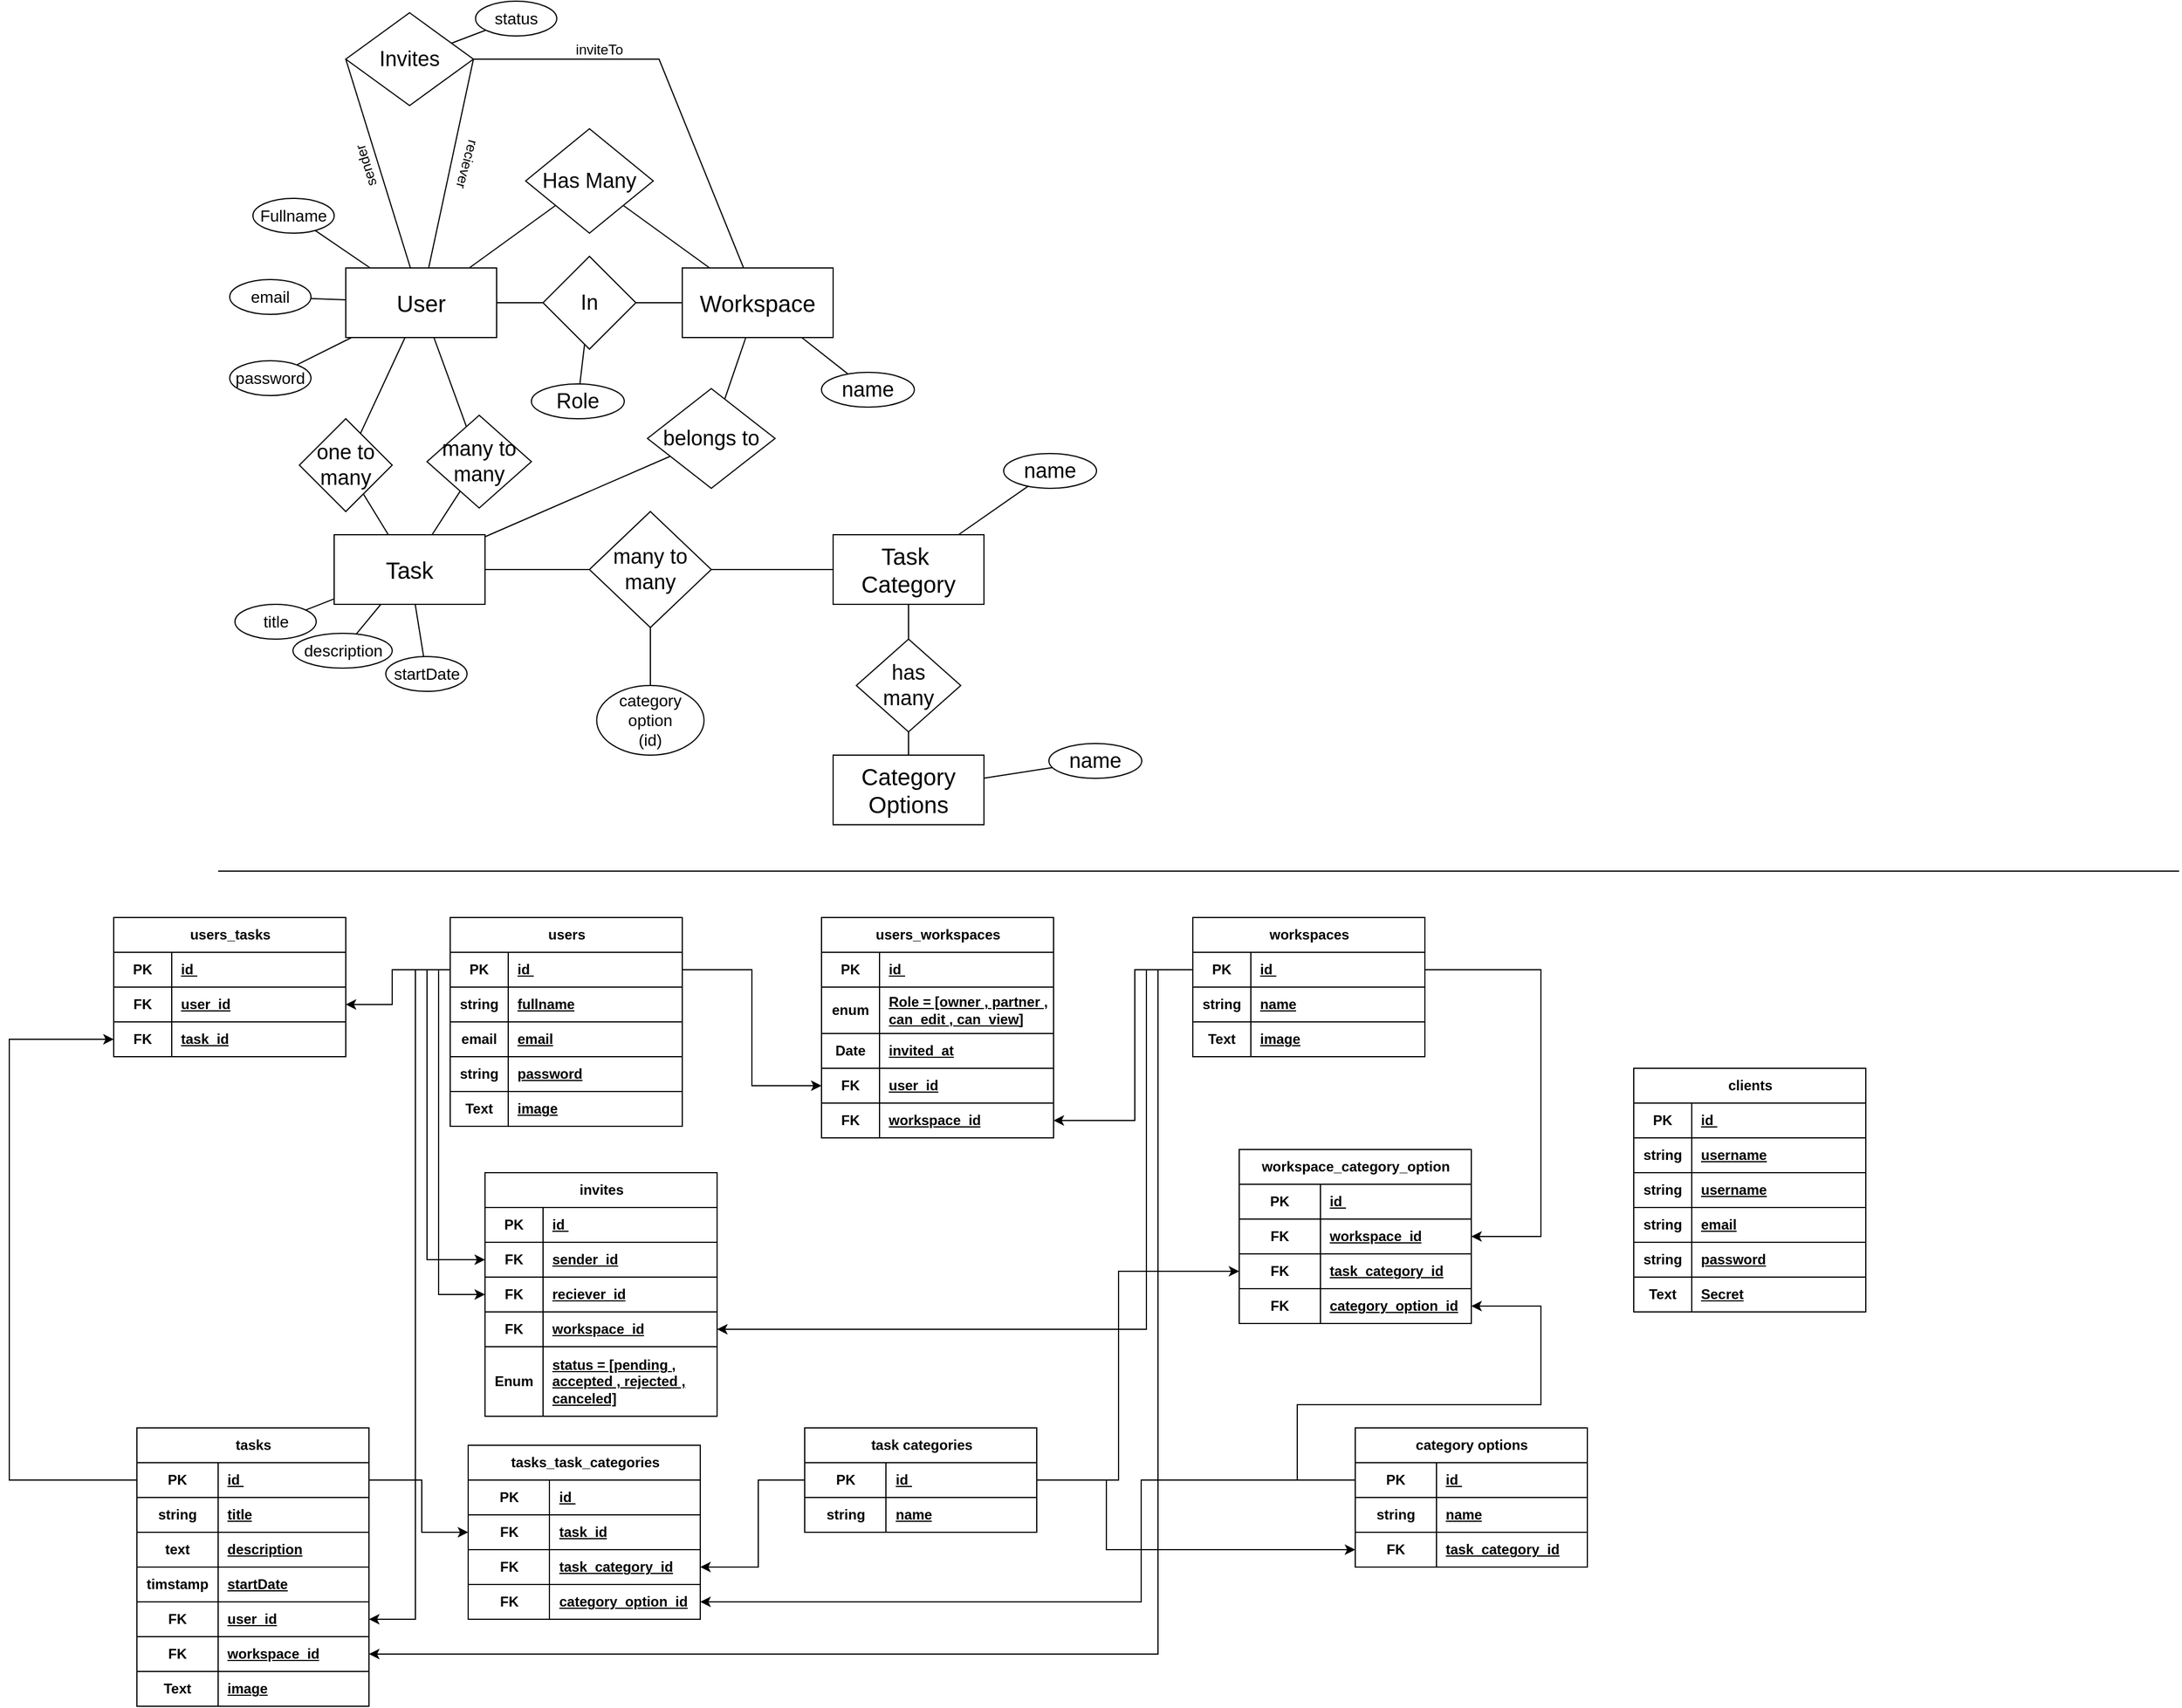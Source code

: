 <mxfile>
    <diagram name="Page-1" id="eMWPlTUd3PUM0LaA5DAl">
        <mxGraphModel dx="2075" dy="704" grid="1" gridSize="10" guides="1" tooltips="1" connect="1" arrows="1" fold="1" page="1" pageScale="1" pageWidth="850" pageHeight="1100" math="0" shadow="0">
            <root>
                <mxCell id="0"/>
                <mxCell id="1" parent="0"/>
                <mxCell id="Clp3YGLifq1BxsN2MEb4-1" value="&lt;font style=&quot;font-size: 20px;&quot;&gt;User&lt;/font&gt;" style="rounded=0;whiteSpace=wrap;html=1;" parent="1" vertex="1">
                    <mxGeometry x="130" y="230" width="130" height="60" as="geometry"/>
                </mxCell>
                <mxCell id="Clp3YGLifq1BxsN2MEb4-2" value="&lt;font style=&quot;font-size: 20px;&quot;&gt;Workspace&lt;/font&gt;" style="rounded=0;whiteSpace=wrap;html=1;" parent="1" vertex="1">
                    <mxGeometry x="420" y="230" width="130" height="60" as="geometry"/>
                </mxCell>
                <mxCell id="Clp3YGLifq1BxsN2MEb4-3" value="&lt;font style=&quot;font-size: 20px;&quot;&gt;Task&lt;/font&gt;" style="rounded=0;whiteSpace=wrap;html=1;" parent="1" vertex="1">
                    <mxGeometry x="120" y="460" width="130" height="60" as="geometry"/>
                </mxCell>
                <mxCell id="Clp3YGLifq1BxsN2MEb4-4" value="&lt;span style=&quot;font-size: 20px;&quot;&gt;Task&amp;nbsp;&lt;/span&gt;&lt;div&gt;&lt;span style=&quot;font-size: 20px; background-color: transparent; color: light-dark(rgb(0, 0, 0), rgb(255, 255, 255));&quot;&gt;Category&lt;/span&gt;&lt;/div&gt;" style="rounded=0;whiteSpace=wrap;html=1;" parent="1" vertex="1">
                    <mxGeometry x="550" y="460" width="130" height="60" as="geometry"/>
                </mxCell>
                <mxCell id="Clp3YGLifq1BxsN2MEb4-5" value="&lt;span style=&quot;font-size: 20px;&quot;&gt;Category Options&lt;/span&gt;" style="rounded=0;whiteSpace=wrap;html=1;" parent="1" vertex="1">
                    <mxGeometry x="550" y="650" width="130" height="60" as="geometry"/>
                </mxCell>
                <mxCell id="Clp3YGLifq1BxsN2MEb4-7" value="&lt;font style=&quot;font-size: 18px;&quot;&gt;In&lt;/font&gt;" style="rhombus;whiteSpace=wrap;html=1;" parent="1" vertex="1">
                    <mxGeometry x="300" y="220" width="80" height="80" as="geometry"/>
                </mxCell>
                <mxCell id="Clp3YGLifq1BxsN2MEb4-8" value="" style="endArrow=none;html=1;rounded=0;" parent="1" source="Clp3YGLifq1BxsN2MEb4-1" target="Clp3YGLifq1BxsN2MEb4-7" edge="1">
                    <mxGeometry width="50" height="50" relative="1" as="geometry">
                        <mxPoint x="280" y="380" as="sourcePoint"/>
                        <mxPoint x="330" y="330" as="targetPoint"/>
                    </mxGeometry>
                </mxCell>
                <mxCell id="Clp3YGLifq1BxsN2MEb4-9" value="" style="endArrow=none;html=1;rounded=0;" parent="1" source="Clp3YGLifq1BxsN2MEb4-7" target="Clp3YGLifq1BxsN2MEb4-2" edge="1">
                    <mxGeometry width="50" height="50" relative="1" as="geometry">
                        <mxPoint x="400" y="250" as="sourcePoint"/>
                        <mxPoint x="440" y="250" as="targetPoint"/>
                    </mxGeometry>
                </mxCell>
                <mxCell id="Clp3YGLifq1BxsN2MEb4-10" value="&lt;font style=&quot;font-size: 18px;&quot;&gt;Role&lt;/font&gt;" style="ellipse;whiteSpace=wrap;html=1;direction=south;" parent="1" vertex="1">
                    <mxGeometry x="290" y="330" width="80" height="30" as="geometry"/>
                </mxCell>
                <mxCell id="Clp3YGLifq1BxsN2MEb4-11" value="" style="endArrow=none;html=1;rounded=0;" parent="1" source="Clp3YGLifq1BxsN2MEb4-7" target="Clp3YGLifq1BxsN2MEb4-10" edge="1">
                    <mxGeometry width="50" height="50" relative="1" as="geometry">
                        <mxPoint x="390" y="270" as="sourcePoint"/>
                        <mxPoint x="400" y="320" as="targetPoint"/>
                    </mxGeometry>
                </mxCell>
                <mxCell id="Clp3YGLifq1BxsN2MEb4-12" value="&lt;font style=&quot;font-size: 14px;&quot;&gt;Fullname&lt;/font&gt;" style="ellipse;whiteSpace=wrap;html=1;direction=south;" parent="1" vertex="1">
                    <mxGeometry x="50" y="170" width="70" height="30" as="geometry"/>
                </mxCell>
                <mxCell id="Clp3YGLifq1BxsN2MEb4-13" value="" style="endArrow=none;html=1;rounded=0;" parent="1" source="Clp3YGLifq1BxsN2MEb4-1" target="Clp3YGLifq1BxsN2MEb4-12" edge="1">
                    <mxGeometry width="50" height="50" relative="1" as="geometry">
                        <mxPoint x="166" y="306" as="sourcePoint"/>
                        <mxPoint x="230" y="330" as="targetPoint"/>
                    </mxGeometry>
                </mxCell>
                <mxCell id="Clp3YGLifq1BxsN2MEb4-16" value="&lt;span style=&quot;font-size: 14px;&quot;&gt;email&lt;/span&gt;" style="ellipse;whiteSpace=wrap;html=1;direction=south;" parent="1" vertex="1">
                    <mxGeometry x="30" y="240" width="70" height="30" as="geometry"/>
                </mxCell>
                <mxCell id="Clp3YGLifq1BxsN2MEb4-17" value="" style="endArrow=none;html=1;rounded=0;" parent="1" source="Clp3YGLifq1BxsN2MEb4-1" target="Clp3YGLifq1BxsN2MEb4-16" edge="1">
                    <mxGeometry width="50" height="50" relative="1" as="geometry">
                        <mxPoint x="161" y="360" as="sourcePoint"/>
                        <mxPoint x="240" y="460" as="targetPoint"/>
                    </mxGeometry>
                </mxCell>
                <mxCell id="Clp3YGLifq1BxsN2MEb4-18" value="&lt;span style=&quot;font-size: 14px;&quot;&gt;password&lt;/span&gt;" style="ellipse;whiteSpace=wrap;html=1;direction=south;" parent="1" vertex="1">
                    <mxGeometry x="30" y="310" width="70" height="30" as="geometry"/>
                </mxCell>
                <mxCell id="Clp3YGLifq1BxsN2MEb4-19" value="" style="endArrow=none;html=1;rounded=0;" parent="1" source="Clp3YGLifq1BxsN2MEb4-1" target="Clp3YGLifq1BxsN2MEb4-18" edge="1">
                    <mxGeometry width="50" height="50" relative="1" as="geometry">
                        <mxPoint x="150" y="328" as="sourcePoint"/>
                        <mxPoint x="260" y="530" as="targetPoint"/>
                    </mxGeometry>
                </mxCell>
                <mxCell id="Clp3YGLifq1BxsN2MEb4-20" value="&lt;span style=&quot;font-size: 18px;&quot;&gt;name&lt;/span&gt;" style="ellipse;whiteSpace=wrap;html=1;direction=south;" parent="1" vertex="1">
                    <mxGeometry x="540" y="320" width="80" height="30" as="geometry"/>
                </mxCell>
                <mxCell id="Clp3YGLifq1BxsN2MEb4-21" value="" style="endArrow=none;html=1;rounded=0;" parent="1" source="Clp3YGLifq1BxsN2MEb4-2" target="Clp3YGLifq1BxsN2MEb4-20" edge="1">
                    <mxGeometry width="50" height="50" relative="1" as="geometry">
                        <mxPoint x="447.793" y="290" as="sourcePoint"/>
                        <mxPoint x="540" y="317" as="targetPoint"/>
                    </mxGeometry>
                </mxCell>
                <mxCell id="Clp3YGLifq1BxsN2MEb4-25" value="&lt;span style=&quot;font-size: 18px;&quot;&gt;one to many&lt;/span&gt;" style="rhombus;whiteSpace=wrap;html=1;" parent="1" vertex="1">
                    <mxGeometry x="90" y="360" width="80" height="80" as="geometry"/>
                </mxCell>
                <mxCell id="Clp3YGLifq1BxsN2MEb4-26" value="" style="endArrow=none;html=1;rounded=0;" parent="1" source="Clp3YGLifq1BxsN2MEb4-3" target="Clp3YGLifq1BxsN2MEb4-25" edge="1">
                    <mxGeometry width="50" height="50" relative="1" as="geometry">
                        <mxPoint x="110" y="390" as="sourcePoint"/>
                        <mxPoint x="180" y="460" as="targetPoint"/>
                    </mxGeometry>
                </mxCell>
                <mxCell id="Clp3YGLifq1BxsN2MEb4-27" value="" style="endArrow=none;html=1;rounded=0;" parent="1" source="Clp3YGLifq1BxsN2MEb4-25" target="Clp3YGLifq1BxsN2MEb4-1" edge="1">
                    <mxGeometry width="50" height="50" relative="1" as="geometry">
                        <mxPoint x="250" y="380" as="sourcePoint"/>
                        <mxPoint x="270" y="390" as="targetPoint"/>
                    </mxGeometry>
                </mxCell>
                <mxCell id="Clp3YGLifq1BxsN2MEb4-30" value="&lt;font style=&quot;font-size: 18px;&quot;&gt;many to many&lt;/font&gt;" style="rhombus;whiteSpace=wrap;html=1;" parent="1" vertex="1">
                    <mxGeometry x="200" y="357" width="90" height="80" as="geometry"/>
                </mxCell>
                <mxCell id="Clp3YGLifq1BxsN2MEb4-31" value="" style="endArrow=none;html=1;rounded=0;" parent="1" source="Clp3YGLifq1BxsN2MEb4-3" target="Clp3YGLifq1BxsN2MEb4-30" edge="1">
                    <mxGeometry width="50" height="50" relative="1" as="geometry">
                        <mxPoint x="140" y="350" as="sourcePoint"/>
                        <mxPoint x="210" y="420" as="targetPoint"/>
                    </mxGeometry>
                </mxCell>
                <mxCell id="Clp3YGLifq1BxsN2MEb4-32" value="" style="endArrow=none;html=1;rounded=0;" parent="1" source="Clp3YGLifq1BxsN2MEb4-30" target="Clp3YGLifq1BxsN2MEb4-1" edge="1">
                    <mxGeometry width="50" height="50" relative="1" as="geometry">
                        <mxPoint x="280" y="340" as="sourcePoint"/>
                        <mxPoint x="300" y="350" as="targetPoint"/>
                    </mxGeometry>
                </mxCell>
                <mxCell id="Clp3YGLifq1BxsN2MEb4-36" value="&lt;span style=&quot;font-size: 14px;&quot;&gt;title&lt;/span&gt;" style="ellipse;whiteSpace=wrap;html=1;direction=south;" parent="1" vertex="1">
                    <mxGeometry x="34.5" y="520" width="70" height="30" as="geometry"/>
                </mxCell>
                <mxCell id="Clp3YGLifq1BxsN2MEb4-37" value="" style="endArrow=none;html=1;rounded=0;" parent="1" source="Clp3YGLifq1BxsN2MEb4-3" target="Clp3YGLifq1BxsN2MEb4-36" edge="1">
                    <mxGeometry width="50" height="50" relative="1" as="geometry">
                        <mxPoint x="135.5" y="580" as="sourcePoint"/>
                        <mxPoint x="214.5" y="680" as="targetPoint"/>
                    </mxGeometry>
                </mxCell>
                <mxCell id="Clp3YGLifq1BxsN2MEb4-38" value="&lt;font style=&quot;font-size: 14px;&quot;&gt;description&lt;/font&gt;" style="ellipse;whiteSpace=wrap;html=1;direction=south;" parent="1" vertex="1">
                    <mxGeometry x="84.5" y="545" width="85.5" height="30" as="geometry"/>
                </mxCell>
                <mxCell id="Clp3YGLifq1BxsN2MEb4-39" value="" style="endArrow=none;html=1;rounded=0;" parent="1" source="Clp3YGLifq1BxsN2MEb4-3" target="Clp3YGLifq1BxsN2MEb4-38" edge="1">
                    <mxGeometry width="50" height="50" relative="1" as="geometry">
                        <mxPoint x="170" y="540" as="sourcePoint"/>
                        <mxPoint x="264.5" y="705" as="targetPoint"/>
                    </mxGeometry>
                </mxCell>
                <mxCell id="Clp3YGLifq1BxsN2MEb4-40" value="&lt;font style=&quot;font-size: 14px;&quot;&gt;startDate&lt;/font&gt;" style="ellipse;whiteSpace=wrap;html=1;direction=south;" parent="1" vertex="1">
                    <mxGeometry x="164.5" y="565" width="70" height="30" as="geometry"/>
                </mxCell>
                <mxCell id="Clp3YGLifq1BxsN2MEb4-41" value="" style="endArrow=none;html=1;rounded=0;" parent="1" source="Clp3YGLifq1BxsN2MEb4-3" target="Clp3YGLifq1BxsN2MEb4-40" edge="1">
                    <mxGeometry width="50" height="50" relative="1" as="geometry">
                        <mxPoint x="250" y="560" as="sourcePoint"/>
                        <mxPoint x="344.5" y="725" as="targetPoint"/>
                    </mxGeometry>
                </mxCell>
                <mxCell id="Clp3YGLifq1BxsN2MEb4-44" value="&lt;span style=&quot;font-size: 18px;&quot;&gt;many to many&lt;/span&gt;" style="rhombus;whiteSpace=wrap;html=1;" parent="1" vertex="1">
                    <mxGeometry x="340" y="440" width="105" height="100" as="geometry"/>
                </mxCell>
                <mxCell id="Clp3YGLifq1BxsN2MEb4-45" value="" style="endArrow=none;html=1;rounded=0;" parent="1" source="Clp3YGLifq1BxsN2MEb4-3" target="Clp3YGLifq1BxsN2MEb4-44" edge="1">
                    <mxGeometry width="50" height="50" relative="1" as="geometry">
                        <mxPoint x="394" y="550" as="sourcePoint"/>
                        <mxPoint x="400" y="510" as="targetPoint"/>
                    </mxGeometry>
                </mxCell>
                <mxCell id="Clp3YGLifq1BxsN2MEb4-46" value="" style="endArrow=none;html=1;rounded=0;" parent="1" source="Clp3YGLifq1BxsN2MEb4-44" target="Clp3YGLifq1BxsN2MEb4-4" edge="1">
                    <mxGeometry width="50" height="50" relative="1" as="geometry">
                        <mxPoint x="470" y="430" as="sourcePoint"/>
                        <mxPoint x="396" y="380" as="targetPoint"/>
                    </mxGeometry>
                </mxCell>
                <mxCell id="Clp3YGLifq1BxsN2MEb4-47" value="&lt;span style=&quot;font-size: 18px;&quot;&gt;has&lt;/span&gt;&lt;div&gt;&lt;span style=&quot;font-size: 18px;&quot;&gt;many&lt;/span&gt;&lt;/div&gt;" style="rhombus;whiteSpace=wrap;html=1;" parent="1" vertex="1">
                    <mxGeometry x="570" y="550" width="90" height="80" as="geometry"/>
                </mxCell>
                <mxCell id="Clp3YGLifq1BxsN2MEb4-48" value="" style="endArrow=none;html=1;rounded=0;" parent="1" source="Clp3YGLifq1BxsN2MEb4-5" target="Clp3YGLifq1BxsN2MEb4-47" edge="1">
                    <mxGeometry width="50" height="50" relative="1" as="geometry">
                        <mxPoint x="675" y="586.129" as="sourcePoint"/>
                        <mxPoint x="585" y="580" as="targetPoint"/>
                    </mxGeometry>
                </mxCell>
                <mxCell id="Clp3YGLifq1BxsN2MEb4-49" value="" style="endArrow=none;html=1;rounded=0;" parent="1" source="Clp3YGLifq1BxsN2MEb4-47" target="Clp3YGLifq1BxsN2MEb4-4" edge="1">
                    <mxGeometry width="50" height="50" relative="1" as="geometry">
                        <mxPoint x="655" y="500" as="sourcePoint"/>
                        <mxPoint x="688.333" y="500.0" as="targetPoint"/>
                    </mxGeometry>
                </mxCell>
                <mxCell id="Clp3YGLifq1BxsN2MEb4-50" value="&lt;span style=&quot;font-size: 18px;&quot;&gt;name&lt;/span&gt;" style="ellipse;whiteSpace=wrap;html=1;direction=south;" parent="1" vertex="1">
                    <mxGeometry x="697" y="390" width="80" height="30" as="geometry"/>
                </mxCell>
                <mxCell id="Clp3YGLifq1BxsN2MEb4-51" value="" style="endArrow=none;html=1;rounded=0;" parent="1" source="Clp3YGLifq1BxsN2MEb4-4" target="Clp3YGLifq1BxsN2MEb4-50" edge="1">
                    <mxGeometry width="50" height="50" relative="1" as="geometry">
                        <mxPoint x="680" y="360" as="sourcePoint"/>
                        <mxPoint x="697" y="387" as="targetPoint"/>
                    </mxGeometry>
                </mxCell>
                <mxCell id="Clp3YGLifq1BxsN2MEb4-52" value="&lt;span style=&quot;font-size: 18px;&quot;&gt;name&lt;/span&gt;" style="ellipse;whiteSpace=wrap;html=1;direction=south;" parent="1" vertex="1">
                    <mxGeometry x="736" y="640" width="80" height="30" as="geometry"/>
                </mxCell>
                <mxCell id="Clp3YGLifq1BxsN2MEb4-53" value="" style="endArrow=none;html=1;rounded=0;" parent="1" source="Clp3YGLifq1BxsN2MEb4-5" target="Clp3YGLifq1BxsN2MEb4-52" edge="1">
                    <mxGeometry width="50" height="50" relative="1" as="geometry">
                        <mxPoint x="697" y="710" as="sourcePoint"/>
                        <mxPoint x="736" y="637" as="targetPoint"/>
                    </mxGeometry>
                </mxCell>
                <mxCell id="Clp3YGLifq1BxsN2MEb4-54" value="" style="endArrow=none;html=1;rounded=0;" parent="1" edge="1">
                    <mxGeometry width="50" height="50" relative="1" as="geometry">
                        <mxPoint x="20" y="750" as="sourcePoint"/>
                        <mxPoint x="1710" y="750" as="targetPoint"/>
                    </mxGeometry>
                </mxCell>
                <mxCell id="Clp3YGLifq1BxsN2MEb4-58" value="" style="endArrow=none;html=1;rounded=0;" parent="1" source="Clp3YGLifq1BxsN2MEb4-60" target="Clp3YGLifq1BxsN2MEb4-44" edge="1">
                    <mxGeometry width="50" height="50" relative="1" as="geometry">
                        <mxPoint x="392.5" y="580" as="sourcePoint"/>
                        <mxPoint x="595" y="626.077" as="targetPoint"/>
                    </mxGeometry>
                </mxCell>
                <mxCell id="Clp3YGLifq1BxsN2MEb4-60" value="&lt;span style=&quot;font-size: 14px;&quot;&gt;category option&lt;/span&gt;&lt;div&gt;&lt;span style=&quot;font-size: 14px;&quot;&gt;(id)&lt;/span&gt;&lt;/div&gt;" style="ellipse;whiteSpace=wrap;html=1;direction=south;" parent="1" vertex="1">
                    <mxGeometry x="346.25" y="590" width="92.5" height="60" as="geometry"/>
                </mxCell>
                <mxCell id="byon08vlWVMYklfnXU6s-6" value="users" style="shape=table;startSize=30;container=1;collapsible=1;childLayout=tableLayout;fixedRows=1;rowLines=0;fontStyle=1;align=center;resizeLast=1;html=1;" parent="1" vertex="1">
                    <mxGeometry x="220" y="790" width="200" height="180" as="geometry"/>
                </mxCell>
                <mxCell id="byon08vlWVMYklfnXU6s-7" value="" style="shape=tableRow;horizontal=0;startSize=0;swimlaneHead=0;swimlaneBody=0;fillColor=none;collapsible=0;dropTarget=0;points=[[0,0.5],[1,0.5]];portConstraint=eastwest;top=0;left=0;right=0;bottom=1;" parent="byon08vlWVMYklfnXU6s-6" vertex="1">
                    <mxGeometry y="30" width="200" height="30" as="geometry"/>
                </mxCell>
                <mxCell id="byon08vlWVMYklfnXU6s-8" value="PK" style="shape=partialRectangle;connectable=0;fillColor=none;top=0;left=0;bottom=0;right=0;fontStyle=1;overflow=hidden;whiteSpace=wrap;html=1;" parent="byon08vlWVMYklfnXU6s-7" vertex="1">
                    <mxGeometry width="50" height="30" as="geometry">
                        <mxRectangle width="50" height="30" as="alternateBounds"/>
                    </mxGeometry>
                </mxCell>
                <mxCell id="byon08vlWVMYklfnXU6s-9" value="id&amp;nbsp;" style="shape=partialRectangle;connectable=0;fillColor=none;top=0;left=0;bottom=0;right=0;align=left;spacingLeft=6;fontStyle=5;overflow=hidden;whiteSpace=wrap;html=1;" parent="byon08vlWVMYklfnXU6s-7" vertex="1">
                    <mxGeometry x="50" width="150" height="30" as="geometry">
                        <mxRectangle width="150" height="30" as="alternateBounds"/>
                    </mxGeometry>
                </mxCell>
                <mxCell id="byon08vlWVMYklfnXU6s-19" value="" style="shape=tableRow;horizontal=0;startSize=0;swimlaneHead=0;swimlaneBody=0;fillColor=none;collapsible=0;dropTarget=0;points=[[0,0.5],[1,0.5]];portConstraint=eastwest;top=0;left=0;right=0;bottom=1;" parent="byon08vlWVMYklfnXU6s-6" vertex="1">
                    <mxGeometry y="60" width="200" height="30" as="geometry"/>
                </mxCell>
                <mxCell id="byon08vlWVMYklfnXU6s-20" value="string" style="shape=partialRectangle;connectable=0;fillColor=none;top=0;left=0;bottom=0;right=0;fontStyle=1;overflow=hidden;whiteSpace=wrap;html=1;" parent="byon08vlWVMYklfnXU6s-19" vertex="1">
                    <mxGeometry width="50" height="30" as="geometry">
                        <mxRectangle width="50" height="30" as="alternateBounds"/>
                    </mxGeometry>
                </mxCell>
                <mxCell id="byon08vlWVMYklfnXU6s-21" value="fullname" style="shape=partialRectangle;connectable=0;fillColor=none;top=0;left=0;bottom=0;right=0;align=left;spacingLeft=6;fontStyle=5;overflow=hidden;whiteSpace=wrap;html=1;" parent="byon08vlWVMYklfnXU6s-19" vertex="1">
                    <mxGeometry x="50" width="150" height="30" as="geometry">
                        <mxRectangle width="150" height="30" as="alternateBounds"/>
                    </mxGeometry>
                </mxCell>
                <mxCell id="byon08vlWVMYklfnXU6s-22" value="" style="shape=tableRow;horizontal=0;startSize=0;swimlaneHead=0;swimlaneBody=0;fillColor=none;collapsible=0;dropTarget=0;points=[[0,0.5],[1,0.5]];portConstraint=eastwest;top=0;left=0;right=0;bottom=1;" parent="byon08vlWVMYklfnXU6s-6" vertex="1">
                    <mxGeometry y="90" width="200" height="30" as="geometry"/>
                </mxCell>
                <mxCell id="byon08vlWVMYklfnXU6s-23" value="email" style="shape=partialRectangle;connectable=0;fillColor=none;top=0;left=0;bottom=0;right=0;fontStyle=1;overflow=hidden;whiteSpace=wrap;html=1;" parent="byon08vlWVMYklfnXU6s-22" vertex="1">
                    <mxGeometry width="50" height="30" as="geometry">
                        <mxRectangle width="50" height="30" as="alternateBounds"/>
                    </mxGeometry>
                </mxCell>
                <mxCell id="byon08vlWVMYklfnXU6s-24" value="email" style="shape=partialRectangle;connectable=0;fillColor=none;top=0;left=0;bottom=0;right=0;align=left;spacingLeft=6;fontStyle=5;overflow=hidden;whiteSpace=wrap;html=1;" parent="byon08vlWVMYklfnXU6s-22" vertex="1">
                    <mxGeometry x="50" width="150" height="30" as="geometry">
                        <mxRectangle width="150" height="30" as="alternateBounds"/>
                    </mxGeometry>
                </mxCell>
                <mxCell id="byon08vlWVMYklfnXU6s-25" value="" style="shape=tableRow;horizontal=0;startSize=0;swimlaneHead=0;swimlaneBody=0;fillColor=none;collapsible=0;dropTarget=0;points=[[0,0.5],[1,0.5]];portConstraint=eastwest;top=0;left=0;right=0;bottom=1;" parent="byon08vlWVMYklfnXU6s-6" vertex="1">
                    <mxGeometry y="120" width="200" height="30" as="geometry"/>
                </mxCell>
                <mxCell id="byon08vlWVMYklfnXU6s-26" value="string" style="shape=partialRectangle;connectable=0;fillColor=none;top=0;left=0;bottom=0;right=0;fontStyle=1;overflow=hidden;whiteSpace=wrap;html=1;" parent="byon08vlWVMYklfnXU6s-25" vertex="1">
                    <mxGeometry width="50" height="30" as="geometry">
                        <mxRectangle width="50" height="30" as="alternateBounds"/>
                    </mxGeometry>
                </mxCell>
                <mxCell id="byon08vlWVMYklfnXU6s-27" value="password" style="shape=partialRectangle;connectable=0;fillColor=none;top=0;left=0;bottom=0;right=0;align=left;spacingLeft=6;fontStyle=5;overflow=hidden;whiteSpace=wrap;html=1;" parent="byon08vlWVMYklfnXU6s-25" vertex="1">
                    <mxGeometry x="50" width="150" height="30" as="geometry">
                        <mxRectangle width="150" height="30" as="alternateBounds"/>
                    </mxGeometry>
                </mxCell>
                <mxCell id="5" value="" style="shape=tableRow;horizontal=0;startSize=0;swimlaneHead=0;swimlaneBody=0;fillColor=none;collapsible=0;dropTarget=0;points=[[0,0.5],[1,0.5]];portConstraint=eastwest;top=0;left=0;right=0;bottom=1;" parent="byon08vlWVMYklfnXU6s-6" vertex="1">
                    <mxGeometry y="150" width="200" height="30" as="geometry"/>
                </mxCell>
                <mxCell id="6" value="Text" style="shape=partialRectangle;connectable=0;fillColor=none;top=0;left=0;bottom=0;right=0;fontStyle=1;overflow=hidden;whiteSpace=wrap;html=1;" parent="5" vertex="1">
                    <mxGeometry width="50" height="30" as="geometry">
                        <mxRectangle width="50" height="30" as="alternateBounds"/>
                    </mxGeometry>
                </mxCell>
                <mxCell id="7" value="image" style="shape=partialRectangle;connectable=0;fillColor=none;top=0;left=0;bottom=0;right=0;align=left;spacingLeft=6;fontStyle=5;overflow=hidden;whiteSpace=wrap;html=1;" parent="5" vertex="1">
                    <mxGeometry x="50" width="150" height="30" as="geometry">
                        <mxRectangle width="150" height="30" as="alternateBounds"/>
                    </mxGeometry>
                </mxCell>
                <mxCell id="byon08vlWVMYklfnXU6s-28" value="workspaces" style="shape=table;startSize=30;container=1;collapsible=1;childLayout=tableLayout;fixedRows=1;rowLines=0;fontStyle=1;align=center;resizeLast=1;html=1;" parent="1" vertex="1">
                    <mxGeometry x="860" y="790" width="200" height="120" as="geometry"/>
                </mxCell>
                <mxCell id="byon08vlWVMYklfnXU6s-29" value="" style="shape=tableRow;horizontal=0;startSize=0;swimlaneHead=0;swimlaneBody=0;fillColor=none;collapsible=0;dropTarget=0;points=[[0,0.5],[1,0.5]];portConstraint=eastwest;top=0;left=0;right=0;bottom=1;" parent="byon08vlWVMYklfnXU6s-28" vertex="1">
                    <mxGeometry y="30" width="200" height="30" as="geometry"/>
                </mxCell>
                <mxCell id="byon08vlWVMYklfnXU6s-30" value="PK" style="shape=partialRectangle;connectable=0;fillColor=none;top=0;left=0;bottom=0;right=0;fontStyle=1;overflow=hidden;whiteSpace=wrap;html=1;" parent="byon08vlWVMYklfnXU6s-29" vertex="1">
                    <mxGeometry width="50" height="30" as="geometry">
                        <mxRectangle width="50" height="30" as="alternateBounds"/>
                    </mxGeometry>
                </mxCell>
                <mxCell id="byon08vlWVMYklfnXU6s-31" value="id&amp;nbsp;" style="shape=partialRectangle;connectable=0;fillColor=none;top=0;left=0;bottom=0;right=0;align=left;spacingLeft=6;fontStyle=5;overflow=hidden;whiteSpace=wrap;html=1;" parent="byon08vlWVMYklfnXU6s-29" vertex="1">
                    <mxGeometry x="50" width="150" height="30" as="geometry">
                        <mxRectangle width="150" height="30" as="alternateBounds"/>
                    </mxGeometry>
                </mxCell>
                <mxCell id="byon08vlWVMYklfnXU6s-32" value="" style="shape=tableRow;horizontal=0;startSize=0;swimlaneHead=0;swimlaneBody=0;fillColor=none;collapsible=0;dropTarget=0;points=[[0,0.5],[1,0.5]];portConstraint=eastwest;top=0;left=0;right=0;bottom=1;" parent="byon08vlWVMYklfnXU6s-28" vertex="1">
                    <mxGeometry y="60" width="200" height="30" as="geometry"/>
                </mxCell>
                <mxCell id="byon08vlWVMYklfnXU6s-33" value="string" style="shape=partialRectangle;connectable=0;fillColor=none;top=0;left=0;bottom=0;right=0;fontStyle=1;overflow=hidden;whiteSpace=wrap;html=1;" parent="byon08vlWVMYklfnXU6s-32" vertex="1">
                    <mxGeometry width="50" height="30" as="geometry">
                        <mxRectangle width="50" height="30" as="alternateBounds"/>
                    </mxGeometry>
                </mxCell>
                <mxCell id="byon08vlWVMYklfnXU6s-34" value="name" style="shape=partialRectangle;connectable=0;fillColor=none;top=0;left=0;bottom=0;right=0;align=left;spacingLeft=6;fontStyle=5;overflow=hidden;whiteSpace=wrap;html=1;" parent="byon08vlWVMYklfnXU6s-32" vertex="1">
                    <mxGeometry x="50" width="150" height="30" as="geometry">
                        <mxRectangle width="150" height="30" as="alternateBounds"/>
                    </mxGeometry>
                </mxCell>
                <mxCell id="11" value="" style="shape=tableRow;horizontal=0;startSize=0;swimlaneHead=0;swimlaneBody=0;fillColor=none;collapsible=0;dropTarget=0;points=[[0,0.5],[1,0.5]];portConstraint=eastwest;top=0;left=0;right=0;bottom=1;" parent="byon08vlWVMYklfnXU6s-28" vertex="1">
                    <mxGeometry y="90" width="200" height="30" as="geometry"/>
                </mxCell>
                <mxCell id="12" value="Text" style="shape=partialRectangle;connectable=0;fillColor=none;top=0;left=0;bottom=0;right=0;fontStyle=1;overflow=hidden;whiteSpace=wrap;html=1;" parent="11" vertex="1">
                    <mxGeometry width="50" height="30" as="geometry">
                        <mxRectangle width="50" height="30" as="alternateBounds"/>
                    </mxGeometry>
                </mxCell>
                <mxCell id="13" value="image" style="shape=partialRectangle;connectable=0;fillColor=none;top=0;left=0;bottom=0;right=0;align=left;spacingLeft=6;fontStyle=5;overflow=hidden;whiteSpace=wrap;html=1;" parent="11" vertex="1">
                    <mxGeometry x="50" width="150" height="30" as="geometry">
                        <mxRectangle width="150" height="30" as="alternateBounds"/>
                    </mxGeometry>
                </mxCell>
                <mxCell id="byon08vlWVMYklfnXU6s-41" value="tasks" style="shape=table;startSize=30;container=1;collapsible=1;childLayout=tableLayout;fixedRows=1;rowLines=0;fontStyle=1;align=center;resizeLast=1;html=1;" parent="1" vertex="1">
                    <mxGeometry x="-50" y="1230" width="200" height="240" as="geometry"/>
                </mxCell>
                <mxCell id="byon08vlWVMYklfnXU6s-42" value="" style="shape=tableRow;horizontal=0;startSize=0;swimlaneHead=0;swimlaneBody=0;fillColor=none;collapsible=0;dropTarget=0;points=[[0,0.5],[1,0.5]];portConstraint=eastwest;top=0;left=0;right=0;bottom=1;" parent="byon08vlWVMYklfnXU6s-41" vertex="1">
                    <mxGeometry y="30" width="200" height="30" as="geometry"/>
                </mxCell>
                <mxCell id="byon08vlWVMYklfnXU6s-43" value="PK" style="shape=partialRectangle;connectable=0;fillColor=none;top=0;left=0;bottom=0;right=0;fontStyle=1;overflow=hidden;whiteSpace=wrap;html=1;" parent="byon08vlWVMYklfnXU6s-42" vertex="1">
                    <mxGeometry width="70" height="30" as="geometry">
                        <mxRectangle width="70" height="30" as="alternateBounds"/>
                    </mxGeometry>
                </mxCell>
                <mxCell id="byon08vlWVMYklfnXU6s-44" value="id&amp;nbsp;" style="shape=partialRectangle;connectable=0;fillColor=none;top=0;left=0;bottom=0;right=0;align=left;spacingLeft=6;fontStyle=5;overflow=hidden;whiteSpace=wrap;html=1;" parent="byon08vlWVMYklfnXU6s-42" vertex="1">
                    <mxGeometry x="70" width="130" height="30" as="geometry">
                        <mxRectangle width="130" height="30" as="alternateBounds"/>
                    </mxGeometry>
                </mxCell>
                <mxCell id="byon08vlWVMYklfnXU6s-45" value="" style="shape=tableRow;horizontal=0;startSize=0;swimlaneHead=0;swimlaneBody=0;fillColor=none;collapsible=0;dropTarget=0;points=[[0,0.5],[1,0.5]];portConstraint=eastwest;top=0;left=0;right=0;bottom=1;" parent="byon08vlWVMYklfnXU6s-41" vertex="1">
                    <mxGeometry y="60" width="200" height="30" as="geometry"/>
                </mxCell>
                <mxCell id="byon08vlWVMYklfnXU6s-46" value="string" style="shape=partialRectangle;connectable=0;fillColor=none;top=0;left=0;bottom=0;right=0;fontStyle=1;overflow=hidden;whiteSpace=wrap;html=1;" parent="byon08vlWVMYklfnXU6s-45" vertex="1">
                    <mxGeometry width="70" height="30" as="geometry">
                        <mxRectangle width="70" height="30" as="alternateBounds"/>
                    </mxGeometry>
                </mxCell>
                <mxCell id="byon08vlWVMYklfnXU6s-47" value="title" style="shape=partialRectangle;connectable=0;fillColor=none;top=0;left=0;bottom=0;right=0;align=left;spacingLeft=6;fontStyle=5;overflow=hidden;whiteSpace=wrap;html=1;" parent="byon08vlWVMYklfnXU6s-45" vertex="1">
                    <mxGeometry x="70" width="130" height="30" as="geometry">
                        <mxRectangle width="130" height="30" as="alternateBounds"/>
                    </mxGeometry>
                </mxCell>
                <mxCell id="byon08vlWVMYklfnXU6s-48" value="" style="shape=tableRow;horizontal=0;startSize=0;swimlaneHead=0;swimlaneBody=0;fillColor=none;collapsible=0;dropTarget=0;points=[[0,0.5],[1,0.5]];portConstraint=eastwest;top=0;left=0;right=0;bottom=1;" parent="byon08vlWVMYklfnXU6s-41" vertex="1">
                    <mxGeometry y="90" width="200" height="30" as="geometry"/>
                </mxCell>
                <mxCell id="byon08vlWVMYklfnXU6s-49" value="text" style="shape=partialRectangle;connectable=0;fillColor=none;top=0;left=0;bottom=0;right=0;fontStyle=1;overflow=hidden;whiteSpace=wrap;html=1;" parent="byon08vlWVMYklfnXU6s-48" vertex="1">
                    <mxGeometry width="70" height="30" as="geometry">
                        <mxRectangle width="70" height="30" as="alternateBounds"/>
                    </mxGeometry>
                </mxCell>
                <mxCell id="byon08vlWVMYklfnXU6s-50" value="description" style="shape=partialRectangle;connectable=0;fillColor=none;top=0;left=0;bottom=0;right=0;align=left;spacingLeft=6;fontStyle=5;overflow=hidden;whiteSpace=wrap;html=1;" parent="byon08vlWVMYklfnXU6s-48" vertex="1">
                    <mxGeometry x="70" width="130" height="30" as="geometry">
                        <mxRectangle width="130" height="30" as="alternateBounds"/>
                    </mxGeometry>
                </mxCell>
                <mxCell id="byon08vlWVMYklfnXU6s-51" value="" style="shape=tableRow;horizontal=0;startSize=0;swimlaneHead=0;swimlaneBody=0;fillColor=none;collapsible=0;dropTarget=0;points=[[0,0.5],[1,0.5]];portConstraint=eastwest;top=0;left=0;right=0;bottom=1;" parent="byon08vlWVMYklfnXU6s-41" vertex="1">
                    <mxGeometry y="120" width="200" height="30" as="geometry"/>
                </mxCell>
                <mxCell id="byon08vlWVMYklfnXU6s-52" value="timstamp" style="shape=partialRectangle;connectable=0;fillColor=none;top=0;left=0;bottom=0;right=0;fontStyle=1;overflow=hidden;whiteSpace=wrap;html=1;" parent="byon08vlWVMYklfnXU6s-51" vertex="1">
                    <mxGeometry width="70" height="30" as="geometry">
                        <mxRectangle width="70" height="30" as="alternateBounds"/>
                    </mxGeometry>
                </mxCell>
                <mxCell id="byon08vlWVMYklfnXU6s-53" value="startDate" style="shape=partialRectangle;connectable=0;fillColor=none;top=0;left=0;bottom=0;right=0;align=left;spacingLeft=6;fontStyle=5;overflow=hidden;whiteSpace=wrap;html=1;" parent="byon08vlWVMYklfnXU6s-51" vertex="1">
                    <mxGeometry x="70" width="130" height="30" as="geometry">
                        <mxRectangle width="130" height="30" as="alternateBounds"/>
                    </mxGeometry>
                </mxCell>
                <mxCell id="byon08vlWVMYklfnXU6s-133" value="" style="shape=tableRow;horizontal=0;startSize=0;swimlaneHead=0;swimlaneBody=0;fillColor=none;collapsible=0;dropTarget=0;points=[[0,0.5],[1,0.5]];portConstraint=eastwest;top=0;left=0;right=0;bottom=1;" parent="byon08vlWVMYklfnXU6s-41" vertex="1">
                    <mxGeometry y="150" width="200" height="30" as="geometry"/>
                </mxCell>
                <mxCell id="byon08vlWVMYklfnXU6s-134" value="FK" style="shape=partialRectangle;connectable=0;fillColor=none;top=0;left=0;bottom=0;right=0;fontStyle=1;overflow=hidden;whiteSpace=wrap;html=1;" parent="byon08vlWVMYklfnXU6s-133" vertex="1">
                    <mxGeometry width="70" height="30" as="geometry">
                        <mxRectangle width="70" height="30" as="alternateBounds"/>
                    </mxGeometry>
                </mxCell>
                <mxCell id="byon08vlWVMYklfnXU6s-135" value="user_id" style="shape=partialRectangle;connectable=0;fillColor=none;top=0;left=0;bottom=0;right=0;align=left;spacingLeft=6;fontStyle=5;overflow=hidden;whiteSpace=wrap;html=1;" parent="byon08vlWVMYklfnXU6s-133" vertex="1">
                    <mxGeometry x="70" width="130" height="30" as="geometry">
                        <mxRectangle width="130" height="30" as="alternateBounds"/>
                    </mxGeometry>
                </mxCell>
                <mxCell id="55" value="" style="shape=tableRow;horizontal=0;startSize=0;swimlaneHead=0;swimlaneBody=0;fillColor=none;collapsible=0;dropTarget=0;points=[[0,0.5],[1,0.5]];portConstraint=eastwest;top=0;left=0;right=0;bottom=1;" parent="byon08vlWVMYklfnXU6s-41" vertex="1">
                    <mxGeometry y="180" width="200" height="30" as="geometry"/>
                </mxCell>
                <mxCell id="56" value="FK" style="shape=partialRectangle;connectable=0;fillColor=none;top=0;left=0;bottom=0;right=0;fontStyle=1;overflow=hidden;whiteSpace=wrap;html=1;" parent="55" vertex="1">
                    <mxGeometry width="70" height="30" as="geometry">
                        <mxRectangle width="70" height="30" as="alternateBounds"/>
                    </mxGeometry>
                </mxCell>
                <mxCell id="57" value="workspace_id" style="shape=partialRectangle;connectable=0;fillColor=none;top=0;left=0;bottom=0;right=0;align=left;spacingLeft=6;fontStyle=5;overflow=hidden;whiteSpace=wrap;html=1;" parent="55" vertex="1">
                    <mxGeometry x="70" width="130" height="30" as="geometry">
                        <mxRectangle width="130" height="30" as="alternateBounds"/>
                    </mxGeometry>
                </mxCell>
                <mxCell id="8" value="" style="shape=tableRow;horizontal=0;startSize=0;swimlaneHead=0;swimlaneBody=0;fillColor=none;collapsible=0;dropTarget=0;points=[[0,0.5],[1,0.5]];portConstraint=eastwest;top=0;left=0;right=0;bottom=1;" parent="byon08vlWVMYklfnXU6s-41" vertex="1">
                    <mxGeometry y="210" width="200" height="30" as="geometry"/>
                </mxCell>
                <mxCell id="9" value="Text" style="shape=partialRectangle;connectable=0;fillColor=none;top=0;left=0;bottom=0;right=0;fontStyle=1;overflow=hidden;whiteSpace=wrap;html=1;" parent="8" vertex="1">
                    <mxGeometry width="70" height="30" as="geometry">
                        <mxRectangle width="70" height="30" as="alternateBounds"/>
                    </mxGeometry>
                </mxCell>
                <mxCell id="10" value="image" style="shape=partialRectangle;connectable=0;fillColor=none;top=0;left=0;bottom=0;right=0;align=left;spacingLeft=6;fontStyle=5;overflow=hidden;whiteSpace=wrap;html=1;" parent="8" vertex="1">
                    <mxGeometry x="70" width="130" height="30" as="geometry">
                        <mxRectangle width="130" height="30" as="alternateBounds"/>
                    </mxGeometry>
                </mxCell>
                <mxCell id="byon08vlWVMYklfnXU6s-54" value="task categories" style="shape=table;startSize=30;container=1;collapsible=1;childLayout=tableLayout;fixedRows=1;rowLines=0;fontStyle=1;align=center;resizeLast=1;html=1;" parent="1" vertex="1">
                    <mxGeometry x="525.5" y="1230" width="200" height="90" as="geometry"/>
                </mxCell>
                <mxCell id="byon08vlWVMYklfnXU6s-55" value="" style="shape=tableRow;horizontal=0;startSize=0;swimlaneHead=0;swimlaneBody=0;fillColor=none;collapsible=0;dropTarget=0;points=[[0,0.5],[1,0.5]];portConstraint=eastwest;top=0;left=0;right=0;bottom=1;" parent="byon08vlWVMYklfnXU6s-54" vertex="1">
                    <mxGeometry y="30" width="200" height="30" as="geometry"/>
                </mxCell>
                <mxCell id="byon08vlWVMYklfnXU6s-56" value="PK" style="shape=partialRectangle;connectable=0;fillColor=none;top=0;left=0;bottom=0;right=0;fontStyle=1;overflow=hidden;whiteSpace=wrap;html=1;" parent="byon08vlWVMYklfnXU6s-55" vertex="1">
                    <mxGeometry width="70" height="30" as="geometry">
                        <mxRectangle width="70" height="30" as="alternateBounds"/>
                    </mxGeometry>
                </mxCell>
                <mxCell id="byon08vlWVMYklfnXU6s-57" value="id&amp;nbsp;" style="shape=partialRectangle;connectable=0;fillColor=none;top=0;left=0;bottom=0;right=0;align=left;spacingLeft=6;fontStyle=5;overflow=hidden;whiteSpace=wrap;html=1;" parent="byon08vlWVMYklfnXU6s-55" vertex="1">
                    <mxGeometry x="70" width="130" height="30" as="geometry">
                        <mxRectangle width="130" height="30" as="alternateBounds"/>
                    </mxGeometry>
                </mxCell>
                <mxCell id="byon08vlWVMYklfnXU6s-58" value="" style="shape=tableRow;horizontal=0;startSize=0;swimlaneHead=0;swimlaneBody=0;fillColor=none;collapsible=0;dropTarget=0;points=[[0,0.5],[1,0.5]];portConstraint=eastwest;top=0;left=0;right=0;bottom=1;" parent="byon08vlWVMYklfnXU6s-54" vertex="1">
                    <mxGeometry y="60" width="200" height="30" as="geometry"/>
                </mxCell>
                <mxCell id="byon08vlWVMYklfnXU6s-59" value="string" style="shape=partialRectangle;connectable=0;fillColor=none;top=0;left=0;bottom=0;right=0;fontStyle=1;overflow=hidden;whiteSpace=wrap;html=1;" parent="byon08vlWVMYklfnXU6s-58" vertex="1">
                    <mxGeometry width="70" height="30" as="geometry">
                        <mxRectangle width="70" height="30" as="alternateBounds"/>
                    </mxGeometry>
                </mxCell>
                <mxCell id="byon08vlWVMYklfnXU6s-60" value="name" style="shape=partialRectangle;connectable=0;fillColor=none;top=0;left=0;bottom=0;right=0;align=left;spacingLeft=6;fontStyle=5;overflow=hidden;whiteSpace=wrap;html=1;" parent="byon08vlWVMYklfnXU6s-58" vertex="1">
                    <mxGeometry x="70" width="130" height="30" as="geometry">
                        <mxRectangle width="130" height="30" as="alternateBounds"/>
                    </mxGeometry>
                </mxCell>
                <mxCell id="byon08vlWVMYklfnXU6s-67" value="category options" style="shape=table;startSize=30;container=1;collapsible=1;childLayout=tableLayout;fixedRows=1;rowLines=0;fontStyle=1;align=center;resizeLast=1;html=1;" parent="1" vertex="1">
                    <mxGeometry x="1000" y="1230" width="200" height="120" as="geometry"/>
                </mxCell>
                <mxCell id="byon08vlWVMYklfnXU6s-68" value="" style="shape=tableRow;horizontal=0;startSize=0;swimlaneHead=0;swimlaneBody=0;fillColor=none;collapsible=0;dropTarget=0;points=[[0,0.5],[1,0.5]];portConstraint=eastwest;top=0;left=0;right=0;bottom=1;" parent="byon08vlWVMYklfnXU6s-67" vertex="1">
                    <mxGeometry y="30" width="200" height="30" as="geometry"/>
                </mxCell>
                <mxCell id="byon08vlWVMYklfnXU6s-69" value="PK" style="shape=partialRectangle;connectable=0;fillColor=none;top=0;left=0;bottom=0;right=0;fontStyle=1;overflow=hidden;whiteSpace=wrap;html=1;" parent="byon08vlWVMYklfnXU6s-68" vertex="1">
                    <mxGeometry width="70" height="30" as="geometry">
                        <mxRectangle width="70" height="30" as="alternateBounds"/>
                    </mxGeometry>
                </mxCell>
                <mxCell id="byon08vlWVMYklfnXU6s-70" value="id&amp;nbsp;" style="shape=partialRectangle;connectable=0;fillColor=none;top=0;left=0;bottom=0;right=0;align=left;spacingLeft=6;fontStyle=5;overflow=hidden;whiteSpace=wrap;html=1;" parent="byon08vlWVMYklfnXU6s-68" vertex="1">
                    <mxGeometry x="70" width="130" height="30" as="geometry">
                        <mxRectangle width="130" height="30" as="alternateBounds"/>
                    </mxGeometry>
                </mxCell>
                <mxCell id="byon08vlWVMYklfnXU6s-71" value="" style="shape=tableRow;horizontal=0;startSize=0;swimlaneHead=0;swimlaneBody=0;fillColor=none;collapsible=0;dropTarget=0;points=[[0,0.5],[1,0.5]];portConstraint=eastwest;top=0;left=0;right=0;bottom=1;" parent="byon08vlWVMYklfnXU6s-67" vertex="1">
                    <mxGeometry y="60" width="200" height="30" as="geometry"/>
                </mxCell>
                <mxCell id="byon08vlWVMYklfnXU6s-72" value="string" style="shape=partialRectangle;connectable=0;fillColor=none;top=0;left=0;bottom=0;right=0;fontStyle=1;overflow=hidden;whiteSpace=wrap;html=1;" parent="byon08vlWVMYklfnXU6s-71" vertex="1">
                    <mxGeometry width="70" height="30" as="geometry">
                        <mxRectangle width="70" height="30" as="alternateBounds"/>
                    </mxGeometry>
                </mxCell>
                <mxCell id="byon08vlWVMYklfnXU6s-73" value="name" style="shape=partialRectangle;connectable=0;fillColor=none;top=0;left=0;bottom=0;right=0;align=left;spacingLeft=6;fontStyle=5;overflow=hidden;whiteSpace=wrap;html=1;" parent="byon08vlWVMYklfnXU6s-71" vertex="1">
                    <mxGeometry x="70" width="130" height="30" as="geometry">
                        <mxRectangle width="130" height="30" as="alternateBounds"/>
                    </mxGeometry>
                </mxCell>
                <mxCell id="byon08vlWVMYklfnXU6s-90" value="" style="shape=tableRow;horizontal=0;startSize=0;swimlaneHead=0;swimlaneBody=0;fillColor=none;collapsible=0;dropTarget=0;points=[[0,0.5],[1,0.5]];portConstraint=eastwest;top=0;left=0;right=0;bottom=1;" parent="byon08vlWVMYklfnXU6s-67" vertex="1">
                    <mxGeometry y="90" width="200" height="30" as="geometry"/>
                </mxCell>
                <mxCell id="byon08vlWVMYklfnXU6s-91" value="FK" style="shape=partialRectangle;connectable=0;fillColor=none;top=0;left=0;bottom=0;right=0;fontStyle=1;overflow=hidden;whiteSpace=wrap;html=1;" parent="byon08vlWVMYklfnXU6s-90" vertex="1">
                    <mxGeometry width="70" height="30" as="geometry">
                        <mxRectangle width="70" height="30" as="alternateBounds"/>
                    </mxGeometry>
                </mxCell>
                <mxCell id="byon08vlWVMYklfnXU6s-92" value="task_category_id" style="shape=partialRectangle;connectable=0;fillColor=none;top=0;left=0;bottom=0;right=0;align=left;spacingLeft=6;fontStyle=5;overflow=hidden;whiteSpace=wrap;html=1;" parent="byon08vlWVMYklfnXU6s-90" vertex="1">
                    <mxGeometry x="70" width="130" height="30" as="geometry">
                        <mxRectangle width="130" height="30" as="alternateBounds"/>
                    </mxGeometry>
                </mxCell>
                <mxCell id="byon08vlWVMYklfnXU6s-74" value="users_workspaces" style="shape=table;startSize=30;container=1;collapsible=1;childLayout=tableLayout;fixedRows=1;rowLines=0;fontStyle=1;align=center;resizeLast=1;html=1;" parent="1" vertex="1">
                    <mxGeometry x="540" y="790" width="200" height="190" as="geometry"/>
                </mxCell>
                <mxCell id="byon08vlWVMYklfnXU6s-75" value="" style="shape=tableRow;horizontal=0;startSize=0;swimlaneHead=0;swimlaneBody=0;fillColor=none;collapsible=0;dropTarget=0;points=[[0,0.5],[1,0.5]];portConstraint=eastwest;top=0;left=0;right=0;bottom=1;" parent="byon08vlWVMYklfnXU6s-74" vertex="1">
                    <mxGeometry y="30" width="200" height="30" as="geometry"/>
                </mxCell>
                <mxCell id="byon08vlWVMYklfnXU6s-76" value="PK" style="shape=partialRectangle;connectable=0;fillColor=none;top=0;left=0;bottom=0;right=0;fontStyle=1;overflow=hidden;whiteSpace=wrap;html=1;" parent="byon08vlWVMYklfnXU6s-75" vertex="1">
                    <mxGeometry width="50" height="30" as="geometry">
                        <mxRectangle width="50" height="30" as="alternateBounds"/>
                    </mxGeometry>
                </mxCell>
                <mxCell id="byon08vlWVMYklfnXU6s-77" value="id&amp;nbsp;" style="shape=partialRectangle;connectable=0;fillColor=none;top=0;left=0;bottom=0;right=0;align=left;spacingLeft=6;fontStyle=5;overflow=hidden;whiteSpace=wrap;html=1;" parent="byon08vlWVMYklfnXU6s-75" vertex="1">
                    <mxGeometry x="50" width="150" height="30" as="geometry">
                        <mxRectangle width="150" height="30" as="alternateBounds"/>
                    </mxGeometry>
                </mxCell>
                <mxCell id="byon08vlWVMYklfnXU6s-84" value="" style="shape=tableRow;horizontal=0;startSize=0;swimlaneHead=0;swimlaneBody=0;fillColor=none;collapsible=0;dropTarget=0;points=[[0,0.5],[1,0.5]];portConstraint=eastwest;top=0;left=0;right=0;bottom=1;" parent="byon08vlWVMYklfnXU6s-74" vertex="1">
                    <mxGeometry y="60" width="200" height="40" as="geometry"/>
                </mxCell>
                <mxCell id="byon08vlWVMYklfnXU6s-85" value="enum" style="shape=partialRectangle;connectable=0;fillColor=none;top=0;left=0;bottom=0;right=0;fontStyle=1;overflow=hidden;whiteSpace=wrap;html=1;" parent="byon08vlWVMYklfnXU6s-84" vertex="1">
                    <mxGeometry width="50" height="40" as="geometry">
                        <mxRectangle width="50" height="40" as="alternateBounds"/>
                    </mxGeometry>
                </mxCell>
                <mxCell id="byon08vlWVMYklfnXU6s-86" value="Role = [owner , partner , can_edit , can_view]" style="shape=partialRectangle;connectable=0;fillColor=none;top=0;left=0;bottom=0;right=0;align=left;spacingLeft=6;fontStyle=5;overflow=hidden;whiteSpace=wrap;html=1;" parent="byon08vlWVMYklfnXU6s-84" vertex="1">
                    <mxGeometry x="50" width="150" height="40" as="geometry">
                        <mxRectangle width="150" height="40" as="alternateBounds"/>
                    </mxGeometry>
                </mxCell>
                <mxCell id="59" value="" style="shape=tableRow;horizontal=0;startSize=0;swimlaneHead=0;swimlaneBody=0;fillColor=none;collapsible=0;dropTarget=0;points=[[0,0.5],[1,0.5]];portConstraint=eastwest;top=0;left=0;right=0;bottom=1;" parent="byon08vlWVMYklfnXU6s-74" vertex="1">
                    <mxGeometry y="100" width="200" height="30" as="geometry"/>
                </mxCell>
                <mxCell id="60" value="Date" style="shape=partialRectangle;connectable=0;fillColor=none;top=0;left=0;bottom=0;right=0;fontStyle=1;overflow=hidden;whiteSpace=wrap;html=1;" parent="59" vertex="1">
                    <mxGeometry width="50" height="30" as="geometry">
                        <mxRectangle width="50" height="30" as="alternateBounds"/>
                    </mxGeometry>
                </mxCell>
                <mxCell id="61" value="invited_at" style="shape=partialRectangle;connectable=0;fillColor=none;top=0;left=0;bottom=0;right=0;align=left;spacingLeft=6;fontStyle=5;overflow=hidden;whiteSpace=wrap;html=1;" parent="59" vertex="1">
                    <mxGeometry x="50" width="150" height="30" as="geometry">
                        <mxRectangle width="150" height="30" as="alternateBounds"/>
                    </mxGeometry>
                </mxCell>
                <mxCell id="byon08vlWVMYklfnXU6s-78" value="" style="shape=tableRow;horizontal=0;startSize=0;swimlaneHead=0;swimlaneBody=0;fillColor=none;collapsible=0;dropTarget=0;points=[[0,0.5],[1,0.5]];portConstraint=eastwest;top=0;left=0;right=0;bottom=1;" parent="byon08vlWVMYklfnXU6s-74" vertex="1">
                    <mxGeometry y="130" width="200" height="30" as="geometry"/>
                </mxCell>
                <mxCell id="byon08vlWVMYklfnXU6s-79" value="FK" style="shape=partialRectangle;connectable=0;fillColor=none;top=0;left=0;bottom=0;right=0;fontStyle=1;overflow=hidden;whiteSpace=wrap;html=1;" parent="byon08vlWVMYklfnXU6s-78" vertex="1">
                    <mxGeometry width="50" height="30" as="geometry">
                        <mxRectangle width="50" height="30" as="alternateBounds"/>
                    </mxGeometry>
                </mxCell>
                <mxCell id="byon08vlWVMYklfnXU6s-80" value="user_id" style="shape=partialRectangle;connectable=0;fillColor=none;top=0;left=0;bottom=0;right=0;align=left;spacingLeft=6;fontStyle=5;overflow=hidden;whiteSpace=wrap;html=1;" parent="byon08vlWVMYklfnXU6s-78" vertex="1">
                    <mxGeometry x="50" width="150" height="30" as="geometry">
                        <mxRectangle width="150" height="30" as="alternateBounds"/>
                    </mxGeometry>
                </mxCell>
                <mxCell id="byon08vlWVMYklfnXU6s-81" value="" style="shape=tableRow;horizontal=0;startSize=0;swimlaneHead=0;swimlaneBody=0;fillColor=none;collapsible=0;dropTarget=0;points=[[0,0.5],[1,0.5]];portConstraint=eastwest;top=0;left=0;right=0;bottom=1;" parent="byon08vlWVMYklfnXU6s-74" vertex="1">
                    <mxGeometry y="160" width="200" height="30" as="geometry"/>
                </mxCell>
                <mxCell id="byon08vlWVMYklfnXU6s-82" value="FK" style="shape=partialRectangle;connectable=0;fillColor=none;top=0;left=0;bottom=0;right=0;fontStyle=1;overflow=hidden;whiteSpace=wrap;html=1;" parent="byon08vlWVMYklfnXU6s-81" vertex="1">
                    <mxGeometry width="50" height="30" as="geometry">
                        <mxRectangle width="50" height="30" as="alternateBounds"/>
                    </mxGeometry>
                </mxCell>
                <mxCell id="byon08vlWVMYklfnXU6s-83" value="workspace_id" style="shape=partialRectangle;connectable=0;fillColor=none;top=0;left=0;bottom=0;right=0;align=left;spacingLeft=6;fontStyle=5;overflow=hidden;whiteSpace=wrap;html=1;" parent="byon08vlWVMYklfnXU6s-81" vertex="1">
                    <mxGeometry x="50" width="150" height="30" as="geometry">
                        <mxRectangle width="150" height="30" as="alternateBounds"/>
                    </mxGeometry>
                </mxCell>
                <mxCell id="byon08vlWVMYklfnXU6s-88" value="" style="endArrow=classic;html=1;rounded=0;" parent="1" source="byon08vlWVMYklfnXU6s-7" target="byon08vlWVMYklfnXU6s-78" edge="1">
                    <mxGeometry width="50" height="50" relative="1" as="geometry">
                        <mxPoint x="450" y="830" as="sourcePoint"/>
                        <mxPoint x="500" y="780" as="targetPoint"/>
                        <Array as="points">
                            <mxPoint x="480" y="835"/>
                            <mxPoint x="480" y="935"/>
                        </Array>
                    </mxGeometry>
                </mxCell>
                <mxCell id="byon08vlWVMYklfnXU6s-89" value="" style="endArrow=classic;html=1;rounded=0;" parent="1" source="byon08vlWVMYklfnXU6s-29" target="byon08vlWVMYklfnXU6s-81" edge="1">
                    <mxGeometry width="50" height="50" relative="1" as="geometry">
                        <mxPoint x="450" y="740" as="sourcePoint"/>
                        <mxPoint x="500" y="690" as="targetPoint"/>
                        <Array as="points">
                            <mxPoint x="810" y="835"/>
                            <mxPoint x="810" y="965"/>
                        </Array>
                    </mxGeometry>
                </mxCell>
                <mxCell id="byon08vlWVMYklfnXU6s-93" value="" style="endArrow=classic;html=1;rounded=0;" parent="1" source="byon08vlWVMYklfnXU6s-55" target="byon08vlWVMYklfnXU6s-90" edge="1">
                    <mxGeometry width="50" height="50" relative="1" as="geometry">
                        <mxPoint x="895.5" y="1250" as="sourcePoint"/>
                        <mxPoint x="945.5" y="1200" as="targetPoint"/>
                        <Array as="points">
                            <mxPoint x="785.5" y="1275"/>
                            <mxPoint x="785.5" y="1335"/>
                        </Array>
                    </mxGeometry>
                </mxCell>
                <mxCell id="byon08vlWVMYklfnXU6s-94" value="tasks_task_categories" style="shape=table;startSize=30;container=1;collapsible=1;childLayout=tableLayout;fixedRows=1;rowLines=0;fontStyle=1;align=center;resizeLast=1;html=1;" parent="1" vertex="1">
                    <mxGeometry x="235.5" y="1245" width="200" height="150" as="geometry"/>
                </mxCell>
                <mxCell id="byon08vlWVMYklfnXU6s-95" value="" style="shape=tableRow;horizontal=0;startSize=0;swimlaneHead=0;swimlaneBody=0;fillColor=none;collapsible=0;dropTarget=0;points=[[0,0.5],[1,0.5]];portConstraint=eastwest;top=0;left=0;right=0;bottom=1;" parent="byon08vlWVMYklfnXU6s-94" vertex="1">
                    <mxGeometry y="30" width="200" height="30" as="geometry"/>
                </mxCell>
                <mxCell id="byon08vlWVMYklfnXU6s-96" value="PK" style="shape=partialRectangle;connectable=0;fillColor=none;top=0;left=0;bottom=0;right=0;fontStyle=1;overflow=hidden;whiteSpace=wrap;html=1;" parent="byon08vlWVMYklfnXU6s-95" vertex="1">
                    <mxGeometry width="70" height="30" as="geometry">
                        <mxRectangle width="70" height="30" as="alternateBounds"/>
                    </mxGeometry>
                </mxCell>
                <mxCell id="byon08vlWVMYklfnXU6s-97" value="id&amp;nbsp;" style="shape=partialRectangle;connectable=0;fillColor=none;top=0;left=0;bottom=0;right=0;align=left;spacingLeft=6;fontStyle=5;overflow=hidden;whiteSpace=wrap;html=1;" parent="byon08vlWVMYklfnXU6s-95" vertex="1">
                    <mxGeometry x="70" width="130" height="30" as="geometry">
                        <mxRectangle width="130" height="30" as="alternateBounds"/>
                    </mxGeometry>
                </mxCell>
                <mxCell id="byon08vlWVMYklfnXU6s-98" value="" style="shape=tableRow;horizontal=0;startSize=0;swimlaneHead=0;swimlaneBody=0;fillColor=none;collapsible=0;dropTarget=0;points=[[0,0.5],[1,0.5]];portConstraint=eastwest;top=0;left=0;right=0;bottom=1;" parent="byon08vlWVMYklfnXU6s-94" vertex="1">
                    <mxGeometry y="60" width="200" height="30" as="geometry"/>
                </mxCell>
                <mxCell id="byon08vlWVMYklfnXU6s-99" value="FK" style="shape=partialRectangle;connectable=0;fillColor=none;top=0;left=0;bottom=0;right=0;fontStyle=1;overflow=hidden;whiteSpace=wrap;html=1;" parent="byon08vlWVMYklfnXU6s-98" vertex="1">
                    <mxGeometry width="70" height="30" as="geometry">
                        <mxRectangle width="70" height="30" as="alternateBounds"/>
                    </mxGeometry>
                </mxCell>
                <mxCell id="byon08vlWVMYklfnXU6s-100" value="task_id" style="shape=partialRectangle;connectable=0;fillColor=none;top=0;left=0;bottom=0;right=0;align=left;spacingLeft=6;fontStyle=5;overflow=hidden;whiteSpace=wrap;html=1;" parent="byon08vlWVMYklfnXU6s-98" vertex="1">
                    <mxGeometry x="70" width="130" height="30" as="geometry">
                        <mxRectangle width="130" height="30" as="alternateBounds"/>
                    </mxGeometry>
                </mxCell>
                <mxCell id="byon08vlWVMYklfnXU6s-119" value="" style="shape=tableRow;horizontal=0;startSize=0;swimlaneHead=0;swimlaneBody=0;fillColor=none;collapsible=0;dropTarget=0;points=[[0,0.5],[1,0.5]];portConstraint=eastwest;top=0;left=0;right=0;bottom=1;" parent="byon08vlWVMYklfnXU6s-94" vertex="1">
                    <mxGeometry y="90" width="200" height="30" as="geometry"/>
                </mxCell>
                <mxCell id="byon08vlWVMYklfnXU6s-120" value="FK" style="shape=partialRectangle;connectable=0;fillColor=none;top=0;left=0;bottom=0;right=0;fontStyle=1;overflow=hidden;whiteSpace=wrap;html=1;" parent="byon08vlWVMYklfnXU6s-119" vertex="1">
                    <mxGeometry width="70" height="30" as="geometry">
                        <mxRectangle width="70" height="30" as="alternateBounds"/>
                    </mxGeometry>
                </mxCell>
                <mxCell id="byon08vlWVMYklfnXU6s-121" value="task_category_id" style="shape=partialRectangle;connectable=0;fillColor=none;top=0;left=0;bottom=0;right=0;align=left;spacingLeft=6;fontStyle=5;overflow=hidden;whiteSpace=wrap;html=1;" parent="byon08vlWVMYklfnXU6s-119" vertex="1">
                    <mxGeometry x="70" width="130" height="30" as="geometry">
                        <mxRectangle width="130" height="30" as="alternateBounds"/>
                    </mxGeometry>
                </mxCell>
                <mxCell id="byon08vlWVMYklfnXU6s-125" value="" style="shape=tableRow;horizontal=0;startSize=0;swimlaneHead=0;swimlaneBody=0;fillColor=none;collapsible=0;dropTarget=0;points=[[0,0.5],[1,0.5]];portConstraint=eastwest;top=0;left=0;right=0;bottom=1;" parent="byon08vlWVMYklfnXU6s-94" vertex="1">
                    <mxGeometry y="120" width="200" height="30" as="geometry"/>
                </mxCell>
                <mxCell id="byon08vlWVMYklfnXU6s-126" value="FK" style="shape=partialRectangle;connectable=0;fillColor=none;top=0;left=0;bottom=0;right=0;fontStyle=1;overflow=hidden;whiteSpace=wrap;html=1;" parent="byon08vlWVMYklfnXU6s-125" vertex="1">
                    <mxGeometry width="70" height="30" as="geometry">
                        <mxRectangle width="70" height="30" as="alternateBounds"/>
                    </mxGeometry>
                </mxCell>
                <mxCell id="byon08vlWVMYklfnXU6s-127" value="category_option_id" style="shape=partialRectangle;connectable=0;fillColor=none;top=0;left=0;bottom=0;right=0;align=left;spacingLeft=6;fontStyle=5;overflow=hidden;whiteSpace=wrap;html=1;" parent="byon08vlWVMYklfnXU6s-125" vertex="1">
                    <mxGeometry x="70" width="130" height="30" as="geometry">
                        <mxRectangle width="130" height="30" as="alternateBounds"/>
                    </mxGeometry>
                </mxCell>
                <mxCell id="byon08vlWVMYklfnXU6s-128" value="" style="endArrow=classic;html=1;rounded=0;" parent="1" source="byon08vlWVMYklfnXU6s-42" target="byon08vlWVMYklfnXU6s-98" edge="1">
                    <mxGeometry width="50" height="50" relative="1" as="geometry">
                        <mxPoint x="325.5" y="1180" as="sourcePoint"/>
                        <mxPoint x="375.5" y="1130" as="targetPoint"/>
                        <Array as="points">
                            <mxPoint x="195.5" y="1275"/>
                            <mxPoint x="195.5" y="1320"/>
                        </Array>
                    </mxGeometry>
                </mxCell>
                <mxCell id="byon08vlWVMYklfnXU6s-129" value="" style="endArrow=classic;html=1;rounded=0;" parent="1" source="byon08vlWVMYklfnXU6s-55" target="byon08vlWVMYklfnXU6s-119" edge="1">
                    <mxGeometry width="50" height="50" relative="1" as="geometry">
                        <mxPoint x="325.5" y="1180" as="sourcePoint"/>
                        <mxPoint x="375.5" y="1130" as="targetPoint"/>
                        <Array as="points">
                            <mxPoint x="485.5" y="1275"/>
                            <mxPoint x="485.5" y="1350"/>
                        </Array>
                    </mxGeometry>
                </mxCell>
                <mxCell id="byon08vlWVMYklfnXU6s-130" value="" style="endArrow=classic;html=1;rounded=0;" parent="1" source="byon08vlWVMYklfnXU6s-68" target="byon08vlWVMYklfnXU6s-125" edge="1">
                    <mxGeometry width="50" height="50" relative="1" as="geometry">
                        <mxPoint x="625.5" y="1350" as="sourcePoint"/>
                        <mxPoint x="675.5" y="1300" as="targetPoint"/>
                        <Array as="points">
                            <mxPoint x="815.5" y="1275"/>
                            <mxPoint x="815.5" y="1380"/>
                        </Array>
                    </mxGeometry>
                </mxCell>
                <mxCell id="byon08vlWVMYklfnXU6s-136" value="" style="endArrow=classic;html=1;rounded=0;" parent="1" source="byon08vlWVMYklfnXU6s-7" target="byon08vlWVMYklfnXU6s-133" edge="1">
                    <mxGeometry width="50" height="50" relative="1" as="geometry">
                        <mxPoint x="184.5" y="1070" as="sourcePoint"/>
                        <mxPoint x="234.5" y="1020" as="targetPoint"/>
                        <Array as="points">
                            <mxPoint x="190" y="835"/>
                            <mxPoint x="190" y="1395"/>
                        </Array>
                    </mxGeometry>
                </mxCell>
                <mxCell id="byon08vlWVMYklfnXU6s-137" value="users_tasks" style="shape=table;startSize=30;container=1;collapsible=1;childLayout=tableLayout;fixedRows=1;rowLines=0;fontStyle=1;align=center;resizeLast=1;html=1;" parent="1" vertex="1">
                    <mxGeometry x="-70" y="790" width="200" height="120" as="geometry"/>
                </mxCell>
                <mxCell id="byon08vlWVMYklfnXU6s-138" value="" style="shape=tableRow;horizontal=0;startSize=0;swimlaneHead=0;swimlaneBody=0;fillColor=none;collapsible=0;dropTarget=0;points=[[0,0.5],[1,0.5]];portConstraint=eastwest;top=0;left=0;right=0;bottom=1;" parent="byon08vlWVMYklfnXU6s-137" vertex="1">
                    <mxGeometry y="30" width="200" height="30" as="geometry"/>
                </mxCell>
                <mxCell id="byon08vlWVMYklfnXU6s-139" value="PK" style="shape=partialRectangle;connectable=0;fillColor=none;top=0;left=0;bottom=0;right=0;fontStyle=1;overflow=hidden;whiteSpace=wrap;html=1;" parent="byon08vlWVMYklfnXU6s-138" vertex="1">
                    <mxGeometry width="50" height="30" as="geometry">
                        <mxRectangle width="50" height="30" as="alternateBounds"/>
                    </mxGeometry>
                </mxCell>
                <mxCell id="byon08vlWVMYklfnXU6s-140" value="id&amp;nbsp;" style="shape=partialRectangle;connectable=0;fillColor=none;top=0;left=0;bottom=0;right=0;align=left;spacingLeft=6;fontStyle=5;overflow=hidden;whiteSpace=wrap;html=1;" parent="byon08vlWVMYklfnXU6s-138" vertex="1">
                    <mxGeometry x="50" width="150" height="30" as="geometry">
                        <mxRectangle width="150" height="30" as="alternateBounds"/>
                    </mxGeometry>
                </mxCell>
                <mxCell id="byon08vlWVMYklfnXU6s-141" value="" style="shape=tableRow;horizontal=0;startSize=0;swimlaneHead=0;swimlaneBody=0;fillColor=none;collapsible=0;dropTarget=0;points=[[0,0.5],[1,0.5]];portConstraint=eastwest;top=0;left=0;right=0;bottom=1;" parent="byon08vlWVMYklfnXU6s-137" vertex="1">
                    <mxGeometry y="60" width="200" height="30" as="geometry"/>
                </mxCell>
                <mxCell id="byon08vlWVMYklfnXU6s-142" value="FK" style="shape=partialRectangle;connectable=0;fillColor=none;top=0;left=0;bottom=0;right=0;fontStyle=1;overflow=hidden;whiteSpace=wrap;html=1;" parent="byon08vlWVMYklfnXU6s-141" vertex="1">
                    <mxGeometry width="50" height="30" as="geometry">
                        <mxRectangle width="50" height="30" as="alternateBounds"/>
                    </mxGeometry>
                </mxCell>
                <mxCell id="byon08vlWVMYklfnXU6s-143" value="user_id" style="shape=partialRectangle;connectable=0;fillColor=none;top=0;left=0;bottom=0;right=0;align=left;spacingLeft=6;fontStyle=5;overflow=hidden;whiteSpace=wrap;html=1;" parent="byon08vlWVMYklfnXU6s-141" vertex="1">
                    <mxGeometry x="50" width="150" height="30" as="geometry">
                        <mxRectangle width="150" height="30" as="alternateBounds"/>
                    </mxGeometry>
                </mxCell>
                <mxCell id="byon08vlWVMYklfnXU6s-144" value="" style="shape=tableRow;horizontal=0;startSize=0;swimlaneHead=0;swimlaneBody=0;fillColor=none;collapsible=0;dropTarget=0;points=[[0,0.5],[1,0.5]];portConstraint=eastwest;top=0;left=0;right=0;bottom=1;" parent="byon08vlWVMYklfnXU6s-137" vertex="1">
                    <mxGeometry y="90" width="200" height="30" as="geometry"/>
                </mxCell>
                <mxCell id="byon08vlWVMYklfnXU6s-145" value="FK" style="shape=partialRectangle;connectable=0;fillColor=none;top=0;left=0;bottom=0;right=0;fontStyle=1;overflow=hidden;whiteSpace=wrap;html=1;" parent="byon08vlWVMYklfnXU6s-144" vertex="1">
                    <mxGeometry width="50" height="30" as="geometry">
                        <mxRectangle width="50" height="30" as="alternateBounds"/>
                    </mxGeometry>
                </mxCell>
                <mxCell id="byon08vlWVMYklfnXU6s-146" value="task_id" style="shape=partialRectangle;connectable=0;fillColor=none;top=0;left=0;bottom=0;right=0;align=left;spacingLeft=6;fontStyle=5;overflow=hidden;whiteSpace=wrap;html=1;" parent="byon08vlWVMYklfnXU6s-144" vertex="1">
                    <mxGeometry x="50" width="150" height="30" as="geometry">
                        <mxRectangle width="150" height="30" as="alternateBounds"/>
                    </mxGeometry>
                </mxCell>
                <mxCell id="byon08vlWVMYklfnXU6s-150" value="" style="endArrow=classic;html=1;rounded=0;" parent="1" source="byon08vlWVMYklfnXU6s-7" target="byon08vlWVMYklfnXU6s-141" edge="1">
                    <mxGeometry width="50" height="50" relative="1" as="geometry">
                        <mxPoint x="60" y="1010" as="sourcePoint"/>
                        <mxPoint x="110" y="960" as="targetPoint"/>
                        <Array as="points">
                            <mxPoint x="170" y="835"/>
                            <mxPoint x="170" y="865"/>
                        </Array>
                    </mxGeometry>
                </mxCell>
                <mxCell id="byon08vlWVMYklfnXU6s-151" value="" style="endArrow=classic;html=1;rounded=0;" parent="1" source="byon08vlWVMYklfnXU6s-42" target="byon08vlWVMYklfnXU6s-144" edge="1">
                    <mxGeometry width="50" height="50" relative="1" as="geometry">
                        <mxPoint x="60" y="1210" as="sourcePoint"/>
                        <mxPoint x="110" y="1160" as="targetPoint"/>
                        <Array as="points">
                            <mxPoint x="-160" y="1275"/>
                            <mxPoint x="-160" y="895"/>
                        </Array>
                    </mxGeometry>
                </mxCell>
                <mxCell id="14" value="&lt;span style=&quot;font-size: 18px;&quot;&gt;Invites&lt;/span&gt;" style="rhombus;whiteSpace=wrap;html=1;" parent="1" vertex="1">
                    <mxGeometry x="130" y="10" width="110" height="80" as="geometry"/>
                </mxCell>
                <mxCell id="19" value="" style="endArrow=none;html=1;rounded=0;entryX=0;entryY=0.5;entryDx=0;entryDy=0;" parent="1" source="Clp3YGLifq1BxsN2MEb4-1" target="14" edge="1">
                    <mxGeometry relative="1" as="geometry">
                        <mxPoint x="-90" y="70" as="sourcePoint"/>
                        <mxPoint x="70" y="70" as="targetPoint"/>
                    </mxGeometry>
                </mxCell>
                <mxCell id="20" value="sender" style="resizable=0;html=1;whiteSpace=wrap;align=right;verticalAlign=bottom;rotation=-107;" parent="19" connectable="0" vertex="1">
                    <mxGeometry x="1" relative="1" as="geometry">
                        <mxPoint x="20" y="70" as="offset"/>
                    </mxGeometry>
                </mxCell>
                <mxCell id="24" value="" style="endArrow=none;html=1;rounded=0;entryX=1;entryY=0.5;entryDx=0;entryDy=0;" parent="1" source="Clp3YGLifq1BxsN2MEb4-1" target="14" edge="1">
                    <mxGeometry relative="1" as="geometry">
                        <mxPoint x="220" y="110" as="sourcePoint"/>
                        <mxPoint x="380" y="110" as="targetPoint"/>
                    </mxGeometry>
                </mxCell>
                <mxCell id="25" value="reciever" style="resizable=0;html=1;whiteSpace=wrap;align=right;verticalAlign=bottom;rotation=105;" parent="24" connectable="0" vertex="1">
                    <mxGeometry x="1" relative="1" as="geometry">
                        <mxPoint x="-20" y="110" as="offset"/>
                    </mxGeometry>
                </mxCell>
                <mxCell id="26" value="&lt;font style=&quot;font-size: 14px;&quot;&gt;status&lt;/font&gt;" style="ellipse;whiteSpace=wrap;html=1;direction=south;" parent="1" vertex="1">
                    <mxGeometry x="241.83" width="70" height="30" as="geometry"/>
                </mxCell>
                <mxCell id="27" value="" style="endArrow=none;html=1;rounded=0;" parent="1" source="14" target="26" edge="1">
                    <mxGeometry width="50" height="50" relative="1" as="geometry">
                        <mxPoint x="200.004" y="17.944" as="sourcePoint"/>
                        <mxPoint x="421.83" y="160" as="targetPoint"/>
                    </mxGeometry>
                </mxCell>
                <mxCell id="28" value="invites" style="shape=table;startSize=30;container=1;collapsible=1;childLayout=tableLayout;fixedRows=1;rowLines=0;fontStyle=1;align=center;resizeLast=1;html=1;" parent="1" vertex="1">
                    <mxGeometry x="250" y="1010" width="200" height="210" as="geometry"/>
                </mxCell>
                <mxCell id="29" value="" style="shape=tableRow;horizontal=0;startSize=0;swimlaneHead=0;swimlaneBody=0;fillColor=none;collapsible=0;dropTarget=0;points=[[0,0.5],[1,0.5]];portConstraint=eastwest;top=0;left=0;right=0;bottom=1;" parent="28" vertex="1">
                    <mxGeometry y="30" width="200" height="30" as="geometry"/>
                </mxCell>
                <mxCell id="30" value="PK" style="shape=partialRectangle;connectable=0;fillColor=none;top=0;left=0;bottom=0;right=0;fontStyle=1;overflow=hidden;whiteSpace=wrap;html=1;" parent="29" vertex="1">
                    <mxGeometry width="50" height="30" as="geometry">
                        <mxRectangle width="50" height="30" as="alternateBounds"/>
                    </mxGeometry>
                </mxCell>
                <mxCell id="31" value="id&amp;nbsp;" style="shape=partialRectangle;connectable=0;fillColor=none;top=0;left=0;bottom=0;right=0;align=left;spacingLeft=6;fontStyle=5;overflow=hidden;whiteSpace=wrap;html=1;" parent="29" vertex="1">
                    <mxGeometry x="50" width="150" height="30" as="geometry">
                        <mxRectangle width="150" height="30" as="alternateBounds"/>
                    </mxGeometry>
                </mxCell>
                <mxCell id="32" value="" style="shape=tableRow;horizontal=0;startSize=0;swimlaneHead=0;swimlaneBody=0;fillColor=none;collapsible=0;dropTarget=0;points=[[0,0.5],[1,0.5]];portConstraint=eastwest;top=0;left=0;right=0;bottom=1;" parent="28" vertex="1">
                    <mxGeometry y="60" width="200" height="30" as="geometry"/>
                </mxCell>
                <mxCell id="33" value="FK" style="shape=partialRectangle;connectable=0;fillColor=none;top=0;left=0;bottom=0;right=0;fontStyle=1;overflow=hidden;whiteSpace=wrap;html=1;" parent="32" vertex="1">
                    <mxGeometry width="50" height="30" as="geometry">
                        <mxRectangle width="50" height="30" as="alternateBounds"/>
                    </mxGeometry>
                </mxCell>
                <mxCell id="34" value="sender_id" style="shape=partialRectangle;connectable=0;fillColor=none;top=0;left=0;bottom=0;right=0;align=left;spacingLeft=6;fontStyle=5;overflow=hidden;whiteSpace=wrap;html=1;" parent="32" vertex="1">
                    <mxGeometry x="50" width="150" height="30" as="geometry">
                        <mxRectangle width="150" height="30" as="alternateBounds"/>
                    </mxGeometry>
                </mxCell>
                <mxCell id="35" value="" style="shape=tableRow;horizontal=0;startSize=0;swimlaneHead=0;swimlaneBody=0;fillColor=none;collapsible=0;dropTarget=0;points=[[0,0.5],[1,0.5]];portConstraint=eastwest;top=0;left=0;right=0;bottom=1;" parent="28" vertex="1">
                    <mxGeometry y="90" width="200" height="30" as="geometry"/>
                </mxCell>
                <mxCell id="36" value="FK" style="shape=partialRectangle;connectable=0;fillColor=none;top=0;left=0;bottom=0;right=0;fontStyle=1;overflow=hidden;whiteSpace=wrap;html=1;" parent="35" vertex="1">
                    <mxGeometry width="50" height="30" as="geometry">
                        <mxRectangle width="50" height="30" as="alternateBounds"/>
                    </mxGeometry>
                </mxCell>
                <mxCell id="37" value="reciever_id" style="shape=partialRectangle;connectable=0;fillColor=none;top=0;left=0;bottom=0;right=0;align=left;spacingLeft=6;fontStyle=5;overflow=hidden;whiteSpace=wrap;html=1;" parent="35" vertex="1">
                    <mxGeometry x="50" width="150" height="30" as="geometry">
                        <mxRectangle width="150" height="30" as="alternateBounds"/>
                    </mxGeometry>
                </mxCell>
                <mxCell id="43" value="" style="shape=tableRow;horizontal=0;startSize=0;swimlaneHead=0;swimlaneBody=0;fillColor=none;collapsible=0;dropTarget=0;points=[[0,0.5],[1,0.5]];portConstraint=eastwest;top=0;left=0;right=0;bottom=1;" parent="28" vertex="1">
                    <mxGeometry y="120" width="200" height="30" as="geometry"/>
                </mxCell>
                <mxCell id="44" value="FK" style="shape=partialRectangle;connectable=0;fillColor=none;top=0;left=0;bottom=0;right=0;fontStyle=1;overflow=hidden;whiteSpace=wrap;html=1;" parent="43" vertex="1">
                    <mxGeometry width="50" height="30" as="geometry">
                        <mxRectangle width="50" height="30" as="alternateBounds"/>
                    </mxGeometry>
                </mxCell>
                <mxCell id="45" value="workspace_id" style="shape=partialRectangle;connectable=0;fillColor=none;top=0;left=0;bottom=0;right=0;align=left;spacingLeft=6;fontStyle=5;overflow=hidden;whiteSpace=wrap;html=1;" parent="43" vertex="1">
                    <mxGeometry x="50" width="150" height="30" as="geometry">
                        <mxRectangle width="150" height="30" as="alternateBounds"/>
                    </mxGeometry>
                </mxCell>
                <mxCell id="38" value="" style="shape=tableRow;horizontal=0;startSize=0;swimlaneHead=0;swimlaneBody=0;fillColor=none;collapsible=0;dropTarget=0;points=[[0,0.5],[1,0.5]];portConstraint=eastwest;top=0;left=0;right=0;bottom=1;" parent="28" vertex="1">
                    <mxGeometry y="150" width="200" height="60" as="geometry"/>
                </mxCell>
                <mxCell id="39" value="Enum" style="shape=partialRectangle;connectable=0;fillColor=none;top=0;left=0;bottom=0;right=0;fontStyle=1;overflow=hidden;whiteSpace=wrap;html=1;" parent="38" vertex="1">
                    <mxGeometry width="50" height="60" as="geometry">
                        <mxRectangle width="50" height="60" as="alternateBounds"/>
                    </mxGeometry>
                </mxCell>
                <mxCell id="40" value="status = [pending , accepted , rejected , canceled]" style="shape=partialRectangle;connectable=0;fillColor=none;top=0;left=0;bottom=0;right=0;align=left;spacingLeft=6;fontStyle=5;overflow=hidden;whiteSpace=wrap;html=1;" parent="38" vertex="1">
                    <mxGeometry x="50" width="150" height="60" as="geometry">
                        <mxRectangle width="150" height="60" as="alternateBounds"/>
                    </mxGeometry>
                </mxCell>
                <mxCell id="41" value="" style="endArrow=classic;html=1;rounded=0;" parent="1" source="byon08vlWVMYklfnXU6s-7" target="32" edge="1">
                    <mxGeometry width="50" height="50" relative="1" as="geometry">
                        <mxPoint x="230" y="845" as="sourcePoint"/>
                        <mxPoint x="220" y="1170" as="targetPoint"/>
                        <Array as="points">
                            <mxPoint x="200" y="835"/>
                            <mxPoint x="200" y="1085"/>
                        </Array>
                    </mxGeometry>
                </mxCell>
                <mxCell id="42" value="" style="endArrow=classic;html=1;rounded=0;" parent="1" source="byon08vlWVMYklfnXU6s-7" target="35" edge="1">
                    <mxGeometry width="50" height="50" relative="1" as="geometry">
                        <mxPoint x="230" y="845" as="sourcePoint"/>
                        <mxPoint x="260" y="1115" as="targetPoint"/>
                        <Array as="points">
                            <mxPoint x="210" y="835"/>
                            <mxPoint x="210" y="1115"/>
                        </Array>
                    </mxGeometry>
                </mxCell>
                <mxCell id="46" value="" style="endArrow=classic;html=1;rounded=0;" parent="1" source="byon08vlWVMYklfnXU6s-29" target="43" edge="1">
                    <mxGeometry width="50" height="50" relative="1" as="geometry">
                        <mxPoint x="870" y="845" as="sourcePoint"/>
                        <mxPoint x="750" y="945" as="targetPoint"/>
                        <Array as="points">
                            <mxPoint x="820" y="835"/>
                            <mxPoint x="820" y="1145"/>
                        </Array>
                    </mxGeometry>
                </mxCell>
                <mxCell id="47" value="" style="endArrow=none;html=1;rounded=0;" parent="1" source="Clp3YGLifq1BxsN2MEb4-2" target="14" edge="1">
                    <mxGeometry relative="1" as="geometry">
                        <mxPoint x="330.5" y="220" as="sourcePoint"/>
                        <mxPoint x="369.5" y="40" as="targetPoint"/>
                        <Array as="points">
                            <mxPoint x="400" y="50"/>
                        </Array>
                    </mxGeometry>
                </mxCell>
                <mxCell id="48" value="inviteT&lt;span style=&quot;background-color: transparent;&quot;&gt;o&lt;/span&gt;" style="resizable=0;html=1;whiteSpace=wrap;align=right;verticalAlign=bottom;rotation=0;fontSize=12;" parent="47" connectable="0" vertex="1">
                    <mxGeometry x="1" relative="1" as="geometry">
                        <mxPoint x="130" as="offset"/>
                    </mxGeometry>
                </mxCell>
                <mxCell id="49" value="&lt;span style=&quot;font-size: 18px;&quot;&gt;Has Many&lt;/span&gt;" style="rhombus;whiteSpace=wrap;html=1;" parent="1" vertex="1">
                    <mxGeometry x="285" y="110" width="110" height="90" as="geometry"/>
                </mxCell>
                <mxCell id="50" value="" style="endArrow=none;html=1;rounded=0;" parent="1" source="Clp3YGLifq1BxsN2MEb4-1" target="49" edge="1">
                    <mxGeometry width="50" height="50" relative="1" as="geometry">
                        <mxPoint x="270" y="160" as="sourcePoint"/>
                        <mxPoint x="340" y="230" as="targetPoint"/>
                    </mxGeometry>
                </mxCell>
                <mxCell id="51" value="" style="endArrow=none;html=1;rounded=0;" parent="1" source="49" target="Clp3YGLifq1BxsN2MEb4-2" edge="1">
                    <mxGeometry width="50" height="50" relative="1" as="geometry">
                        <mxPoint x="361" y="212" as="sourcePoint"/>
                        <mxPoint x="445" y="158" as="targetPoint"/>
                    </mxGeometry>
                </mxCell>
                <mxCell id="52" value="&lt;font style=&quot;font-size: 18px;&quot;&gt;belongs to&lt;/font&gt;" style="rhombus;whiteSpace=wrap;html=1;" parent="1" vertex="1">
                    <mxGeometry x="390" y="334" width="110" height="86" as="geometry"/>
                </mxCell>
                <mxCell id="53" value="" style="endArrow=none;html=1;rounded=0;" parent="1" source="Clp3YGLifq1BxsN2MEb4-3" target="52" edge="1">
                    <mxGeometry width="50" height="50" relative="1" as="geometry">
                        <mxPoint x="394" y="437" as="sourcePoint"/>
                        <mxPoint x="400" y="397" as="targetPoint"/>
                    </mxGeometry>
                </mxCell>
                <mxCell id="54" value="" style="endArrow=none;html=1;rounded=0;" parent="1" source="52" target="Clp3YGLifq1BxsN2MEb4-2" edge="1">
                    <mxGeometry width="50" height="50" relative="1" as="geometry">
                        <mxPoint x="470" y="317" as="sourcePoint"/>
                        <mxPoint x="396" y="267" as="targetPoint"/>
                    </mxGeometry>
                </mxCell>
                <mxCell id="58" value="" style="endArrow=classic;html=1;rounded=0;" parent="1" source="byon08vlWVMYklfnXU6s-29" target="55" edge="1">
                    <mxGeometry width="50" height="50" relative="1" as="geometry">
                        <mxPoint x="870" y="845" as="sourcePoint"/>
                        <mxPoint x="460" y="1155" as="targetPoint"/>
                        <Array as="points">
                            <mxPoint x="830" y="835"/>
                            <mxPoint x="830" y="1425"/>
                        </Array>
                    </mxGeometry>
                </mxCell>
                <mxCell id="62" value="clients" style="shape=table;startSize=30;container=1;collapsible=1;childLayout=tableLayout;fixedRows=1;rowLines=0;fontStyle=1;align=center;resizeLast=1;html=1;" parent="1" vertex="1">
                    <mxGeometry x="1240" y="920" width="200" height="210" as="geometry"/>
                </mxCell>
                <mxCell id="63" value="" style="shape=tableRow;horizontal=0;startSize=0;swimlaneHead=0;swimlaneBody=0;fillColor=none;collapsible=0;dropTarget=0;points=[[0,0.5],[1,0.5]];portConstraint=eastwest;top=0;left=0;right=0;bottom=1;" parent="62" vertex="1">
                    <mxGeometry y="30" width="200" height="30" as="geometry"/>
                </mxCell>
                <mxCell id="64" value="PK" style="shape=partialRectangle;connectable=0;fillColor=none;top=0;left=0;bottom=0;right=0;fontStyle=1;overflow=hidden;whiteSpace=wrap;html=1;" parent="63" vertex="1">
                    <mxGeometry width="50" height="30" as="geometry">
                        <mxRectangle width="50" height="30" as="alternateBounds"/>
                    </mxGeometry>
                </mxCell>
                <mxCell id="65" value="id&amp;nbsp;" style="shape=partialRectangle;connectable=0;fillColor=none;top=0;left=0;bottom=0;right=0;align=left;spacingLeft=6;fontStyle=5;overflow=hidden;whiteSpace=wrap;html=1;" parent="63" vertex="1">
                    <mxGeometry x="50" width="150" height="30" as="geometry">
                        <mxRectangle width="150" height="30" as="alternateBounds"/>
                    </mxGeometry>
                </mxCell>
                <mxCell id="89" value="" style="shape=tableRow;horizontal=0;startSize=0;swimlaneHead=0;swimlaneBody=0;fillColor=none;collapsible=0;dropTarget=0;points=[[0,0.5],[1,0.5]];portConstraint=eastwest;top=0;left=0;right=0;bottom=1;" parent="62" vertex="1">
                    <mxGeometry y="60" width="200" height="30" as="geometry"/>
                </mxCell>
                <mxCell id="90" value="string" style="shape=partialRectangle;connectable=0;fillColor=none;top=0;left=0;bottom=0;right=0;fontStyle=1;overflow=hidden;whiteSpace=wrap;html=1;" parent="89" vertex="1">
                    <mxGeometry width="50" height="30" as="geometry">
                        <mxRectangle width="50" height="30" as="alternateBounds"/>
                    </mxGeometry>
                </mxCell>
                <mxCell id="91" value="username" style="shape=partialRectangle;connectable=0;fillColor=none;top=0;left=0;bottom=0;right=0;align=left;spacingLeft=6;fontStyle=5;overflow=hidden;whiteSpace=wrap;html=1;" parent="89" vertex="1">
                    <mxGeometry x="50" width="150" height="30" as="geometry">
                        <mxRectangle width="150" height="30" as="alternateBounds"/>
                    </mxGeometry>
                </mxCell>
                <mxCell id="80" value="" style="shape=tableRow;horizontal=0;startSize=0;swimlaneHead=0;swimlaneBody=0;fillColor=none;collapsible=0;dropTarget=0;points=[[0,0.5],[1,0.5]];portConstraint=eastwest;top=0;left=0;right=0;bottom=1;" parent="62" vertex="1">
                    <mxGeometry y="90" width="200" height="30" as="geometry"/>
                </mxCell>
                <mxCell id="81" value="string" style="shape=partialRectangle;connectable=0;fillColor=none;top=0;left=0;bottom=0;right=0;fontStyle=1;overflow=hidden;whiteSpace=wrap;html=1;" parent="80" vertex="1">
                    <mxGeometry width="50" height="30" as="geometry">
                        <mxRectangle width="50" height="30" as="alternateBounds"/>
                    </mxGeometry>
                </mxCell>
                <mxCell id="82" value="username" style="shape=partialRectangle;connectable=0;fillColor=none;top=0;left=0;bottom=0;right=0;align=left;spacingLeft=6;fontStyle=5;overflow=hidden;whiteSpace=wrap;html=1;" parent="80" vertex="1">
                    <mxGeometry x="50" width="150" height="30" as="geometry">
                        <mxRectangle width="150" height="30" as="alternateBounds"/>
                    </mxGeometry>
                </mxCell>
                <mxCell id="83" value="" style="shape=tableRow;horizontal=0;startSize=0;swimlaneHead=0;swimlaneBody=0;fillColor=none;collapsible=0;dropTarget=0;points=[[0,0.5],[1,0.5]];portConstraint=eastwest;top=0;left=0;right=0;bottom=1;" parent="62" vertex="1">
                    <mxGeometry y="120" width="200" height="30" as="geometry"/>
                </mxCell>
                <mxCell id="84" value="string" style="shape=partialRectangle;connectable=0;fillColor=none;top=0;left=0;bottom=0;right=0;fontStyle=1;overflow=hidden;whiteSpace=wrap;html=1;" parent="83" vertex="1">
                    <mxGeometry width="50" height="30" as="geometry">
                        <mxRectangle width="50" height="30" as="alternateBounds"/>
                    </mxGeometry>
                </mxCell>
                <mxCell id="85" value="email" style="shape=partialRectangle;connectable=0;fillColor=none;top=0;left=0;bottom=0;right=0;align=left;spacingLeft=6;fontStyle=5;overflow=hidden;whiteSpace=wrap;html=1;" parent="83" vertex="1">
                    <mxGeometry x="50" width="150" height="30" as="geometry">
                        <mxRectangle width="150" height="30" as="alternateBounds"/>
                    </mxGeometry>
                </mxCell>
                <mxCell id="86" value="" style="shape=tableRow;horizontal=0;startSize=0;swimlaneHead=0;swimlaneBody=0;fillColor=none;collapsible=0;dropTarget=0;points=[[0,0.5],[1,0.5]];portConstraint=eastwest;top=0;left=0;right=0;bottom=1;" parent="62" vertex="1">
                    <mxGeometry y="150" width="200" height="30" as="geometry"/>
                </mxCell>
                <mxCell id="87" value="string" style="shape=partialRectangle;connectable=0;fillColor=none;top=0;left=0;bottom=0;right=0;fontStyle=1;overflow=hidden;whiteSpace=wrap;html=1;" parent="86" vertex="1">
                    <mxGeometry width="50" height="30" as="geometry">
                        <mxRectangle width="50" height="30" as="alternateBounds"/>
                    </mxGeometry>
                </mxCell>
                <mxCell id="88" value="password" style="shape=partialRectangle;connectable=0;fillColor=none;top=0;left=0;bottom=0;right=0;align=left;spacingLeft=6;fontStyle=5;overflow=hidden;whiteSpace=wrap;html=1;" parent="86" vertex="1">
                    <mxGeometry x="50" width="150" height="30" as="geometry">
                        <mxRectangle width="150" height="30" as="alternateBounds"/>
                    </mxGeometry>
                </mxCell>
                <mxCell id="66" value="" style="shape=tableRow;horizontal=0;startSize=0;swimlaneHead=0;swimlaneBody=0;fillColor=none;collapsible=0;dropTarget=0;points=[[0,0.5],[1,0.5]];portConstraint=eastwest;top=0;left=0;right=0;bottom=1;" parent="62" vertex="1">
                    <mxGeometry y="180" width="200" height="30" as="geometry"/>
                </mxCell>
                <mxCell id="67" value="Text" style="shape=partialRectangle;connectable=0;fillColor=none;top=0;left=0;bottom=0;right=0;fontStyle=1;overflow=hidden;whiteSpace=wrap;html=1;" parent="66" vertex="1">
                    <mxGeometry width="50" height="30" as="geometry">
                        <mxRectangle width="50" height="30" as="alternateBounds"/>
                    </mxGeometry>
                </mxCell>
                <mxCell id="68" value="Secret" style="shape=partialRectangle;connectable=0;fillColor=none;top=0;left=0;bottom=0;right=0;align=left;spacingLeft=6;fontStyle=5;overflow=hidden;whiteSpace=wrap;html=1;" parent="66" vertex="1">
                    <mxGeometry x="50" width="150" height="30" as="geometry">
                        <mxRectangle width="150" height="30" as="alternateBounds"/>
                    </mxGeometry>
                </mxCell>
                <mxCell id="110" value="workspace_category_option" style="shape=table;startSize=30;container=1;collapsible=1;childLayout=tableLayout;fixedRows=1;rowLines=0;fontStyle=1;align=center;resizeLast=1;html=1;" vertex="1" parent="1">
                    <mxGeometry x="900" y="990" width="200" height="150" as="geometry"/>
                </mxCell>
                <mxCell id="111" value="" style="shape=tableRow;horizontal=0;startSize=0;swimlaneHead=0;swimlaneBody=0;fillColor=none;collapsible=0;dropTarget=0;points=[[0,0.5],[1,0.5]];portConstraint=eastwest;top=0;left=0;right=0;bottom=1;" vertex="1" parent="110">
                    <mxGeometry y="30" width="200" height="30" as="geometry"/>
                </mxCell>
                <mxCell id="112" value="PK" style="shape=partialRectangle;connectable=0;fillColor=none;top=0;left=0;bottom=0;right=0;fontStyle=1;overflow=hidden;whiteSpace=wrap;html=1;" vertex="1" parent="111">
                    <mxGeometry width="70" height="30" as="geometry">
                        <mxRectangle width="70" height="30" as="alternateBounds"/>
                    </mxGeometry>
                </mxCell>
                <mxCell id="113" value="id&amp;nbsp;" style="shape=partialRectangle;connectable=0;fillColor=none;top=0;left=0;bottom=0;right=0;align=left;spacingLeft=6;fontStyle=5;overflow=hidden;whiteSpace=wrap;html=1;" vertex="1" parent="111">
                    <mxGeometry x="70" width="130" height="30" as="geometry">
                        <mxRectangle width="130" height="30" as="alternateBounds"/>
                    </mxGeometry>
                </mxCell>
                <mxCell id="114" value="" style="shape=tableRow;horizontal=0;startSize=0;swimlaneHead=0;swimlaneBody=0;fillColor=none;collapsible=0;dropTarget=0;points=[[0,0.5],[1,0.5]];portConstraint=eastwest;top=0;left=0;right=0;bottom=1;" vertex="1" parent="110">
                    <mxGeometry y="60" width="200" height="30" as="geometry"/>
                </mxCell>
                <mxCell id="115" value="FK" style="shape=partialRectangle;connectable=0;fillColor=none;top=0;left=0;bottom=0;right=0;fontStyle=1;overflow=hidden;whiteSpace=wrap;html=1;" vertex="1" parent="114">
                    <mxGeometry width="70" height="30" as="geometry">
                        <mxRectangle width="70" height="30" as="alternateBounds"/>
                    </mxGeometry>
                </mxCell>
                <mxCell id="116" value="workspace_id" style="shape=partialRectangle;connectable=0;fillColor=none;top=0;left=0;bottom=0;right=0;align=left;spacingLeft=6;fontStyle=5;overflow=hidden;whiteSpace=wrap;html=1;" vertex="1" parent="114">
                    <mxGeometry x="70" width="130" height="30" as="geometry">
                        <mxRectangle width="130" height="30" as="alternateBounds"/>
                    </mxGeometry>
                </mxCell>
                <mxCell id="117" value="" style="shape=tableRow;horizontal=0;startSize=0;swimlaneHead=0;swimlaneBody=0;fillColor=none;collapsible=0;dropTarget=0;points=[[0,0.5],[1,0.5]];portConstraint=eastwest;top=0;left=0;right=0;bottom=1;" vertex="1" parent="110">
                    <mxGeometry y="90" width="200" height="30" as="geometry"/>
                </mxCell>
                <mxCell id="118" value="FK" style="shape=partialRectangle;connectable=0;fillColor=none;top=0;left=0;bottom=0;right=0;fontStyle=1;overflow=hidden;whiteSpace=wrap;html=1;" vertex="1" parent="117">
                    <mxGeometry width="70" height="30" as="geometry">
                        <mxRectangle width="70" height="30" as="alternateBounds"/>
                    </mxGeometry>
                </mxCell>
                <mxCell id="119" value="task_category_id" style="shape=partialRectangle;connectable=0;fillColor=none;top=0;left=0;bottom=0;right=0;align=left;spacingLeft=6;fontStyle=5;overflow=hidden;whiteSpace=wrap;html=1;" vertex="1" parent="117">
                    <mxGeometry x="70" width="130" height="30" as="geometry">
                        <mxRectangle width="130" height="30" as="alternateBounds"/>
                    </mxGeometry>
                </mxCell>
                <mxCell id="120" value="" style="shape=tableRow;horizontal=0;startSize=0;swimlaneHead=0;swimlaneBody=0;fillColor=none;collapsible=0;dropTarget=0;points=[[0,0.5],[1,0.5]];portConstraint=eastwest;top=0;left=0;right=0;bottom=1;" vertex="1" parent="110">
                    <mxGeometry y="120" width="200" height="30" as="geometry"/>
                </mxCell>
                <mxCell id="121" value="FK" style="shape=partialRectangle;connectable=0;fillColor=none;top=0;left=0;bottom=0;right=0;fontStyle=1;overflow=hidden;whiteSpace=wrap;html=1;" vertex="1" parent="120">
                    <mxGeometry width="70" height="30" as="geometry">
                        <mxRectangle width="70" height="30" as="alternateBounds"/>
                    </mxGeometry>
                </mxCell>
                <mxCell id="122" value="category_option_id" style="shape=partialRectangle;connectable=0;fillColor=none;top=0;left=0;bottom=0;right=0;align=left;spacingLeft=6;fontStyle=5;overflow=hidden;whiteSpace=wrap;html=1;" vertex="1" parent="120">
                    <mxGeometry x="70" width="130" height="30" as="geometry">
                        <mxRectangle width="130" height="30" as="alternateBounds"/>
                    </mxGeometry>
                </mxCell>
                <mxCell id="125" value="" style="endArrow=classic;html=1;rounded=0;" edge="1" parent="1" source="byon08vlWVMYklfnXU6s-68" target="120">
                    <mxGeometry width="50" height="50" relative="1" as="geometry">
                        <mxPoint x="1010" y="1285" as="sourcePoint"/>
                        <mxPoint x="446" y="1390" as="targetPoint"/>
                        <Array as="points">
                            <mxPoint x="950" y="1275"/>
                            <mxPoint x="950" y="1210"/>
                            <mxPoint x="1160" y="1210"/>
                            <mxPoint x="1160" y="1125"/>
                        </Array>
                    </mxGeometry>
                </mxCell>
                <mxCell id="126" value="" style="endArrow=classic;html=1;rounded=0;" edge="1" parent="1" source="byon08vlWVMYklfnXU6s-55" target="117">
                    <mxGeometry width="50" height="50" relative="1" as="geometry">
                        <mxPoint x="736" y="1285" as="sourcePoint"/>
                        <mxPoint x="1010" y="1345" as="targetPoint"/>
                        <Array as="points">
                            <mxPoint x="796" y="1275"/>
                            <mxPoint x="796" y="1095"/>
                        </Array>
                    </mxGeometry>
                </mxCell>
                <mxCell id="127" value="" style="endArrow=classic;html=1;rounded=0;" edge="1" parent="1" source="byon08vlWVMYklfnXU6s-29" target="114">
                    <mxGeometry width="50" height="50" relative="1" as="geometry">
                        <mxPoint x="870" y="845" as="sourcePoint"/>
                        <mxPoint x="1090" y="940" as="targetPoint"/>
                        <Array as="points">
                            <mxPoint x="1160" y="835"/>
                            <mxPoint x="1160" y="1065"/>
                        </Array>
                    </mxGeometry>
                </mxCell>
            </root>
        </mxGraphModel>
    </diagram>
</mxfile>